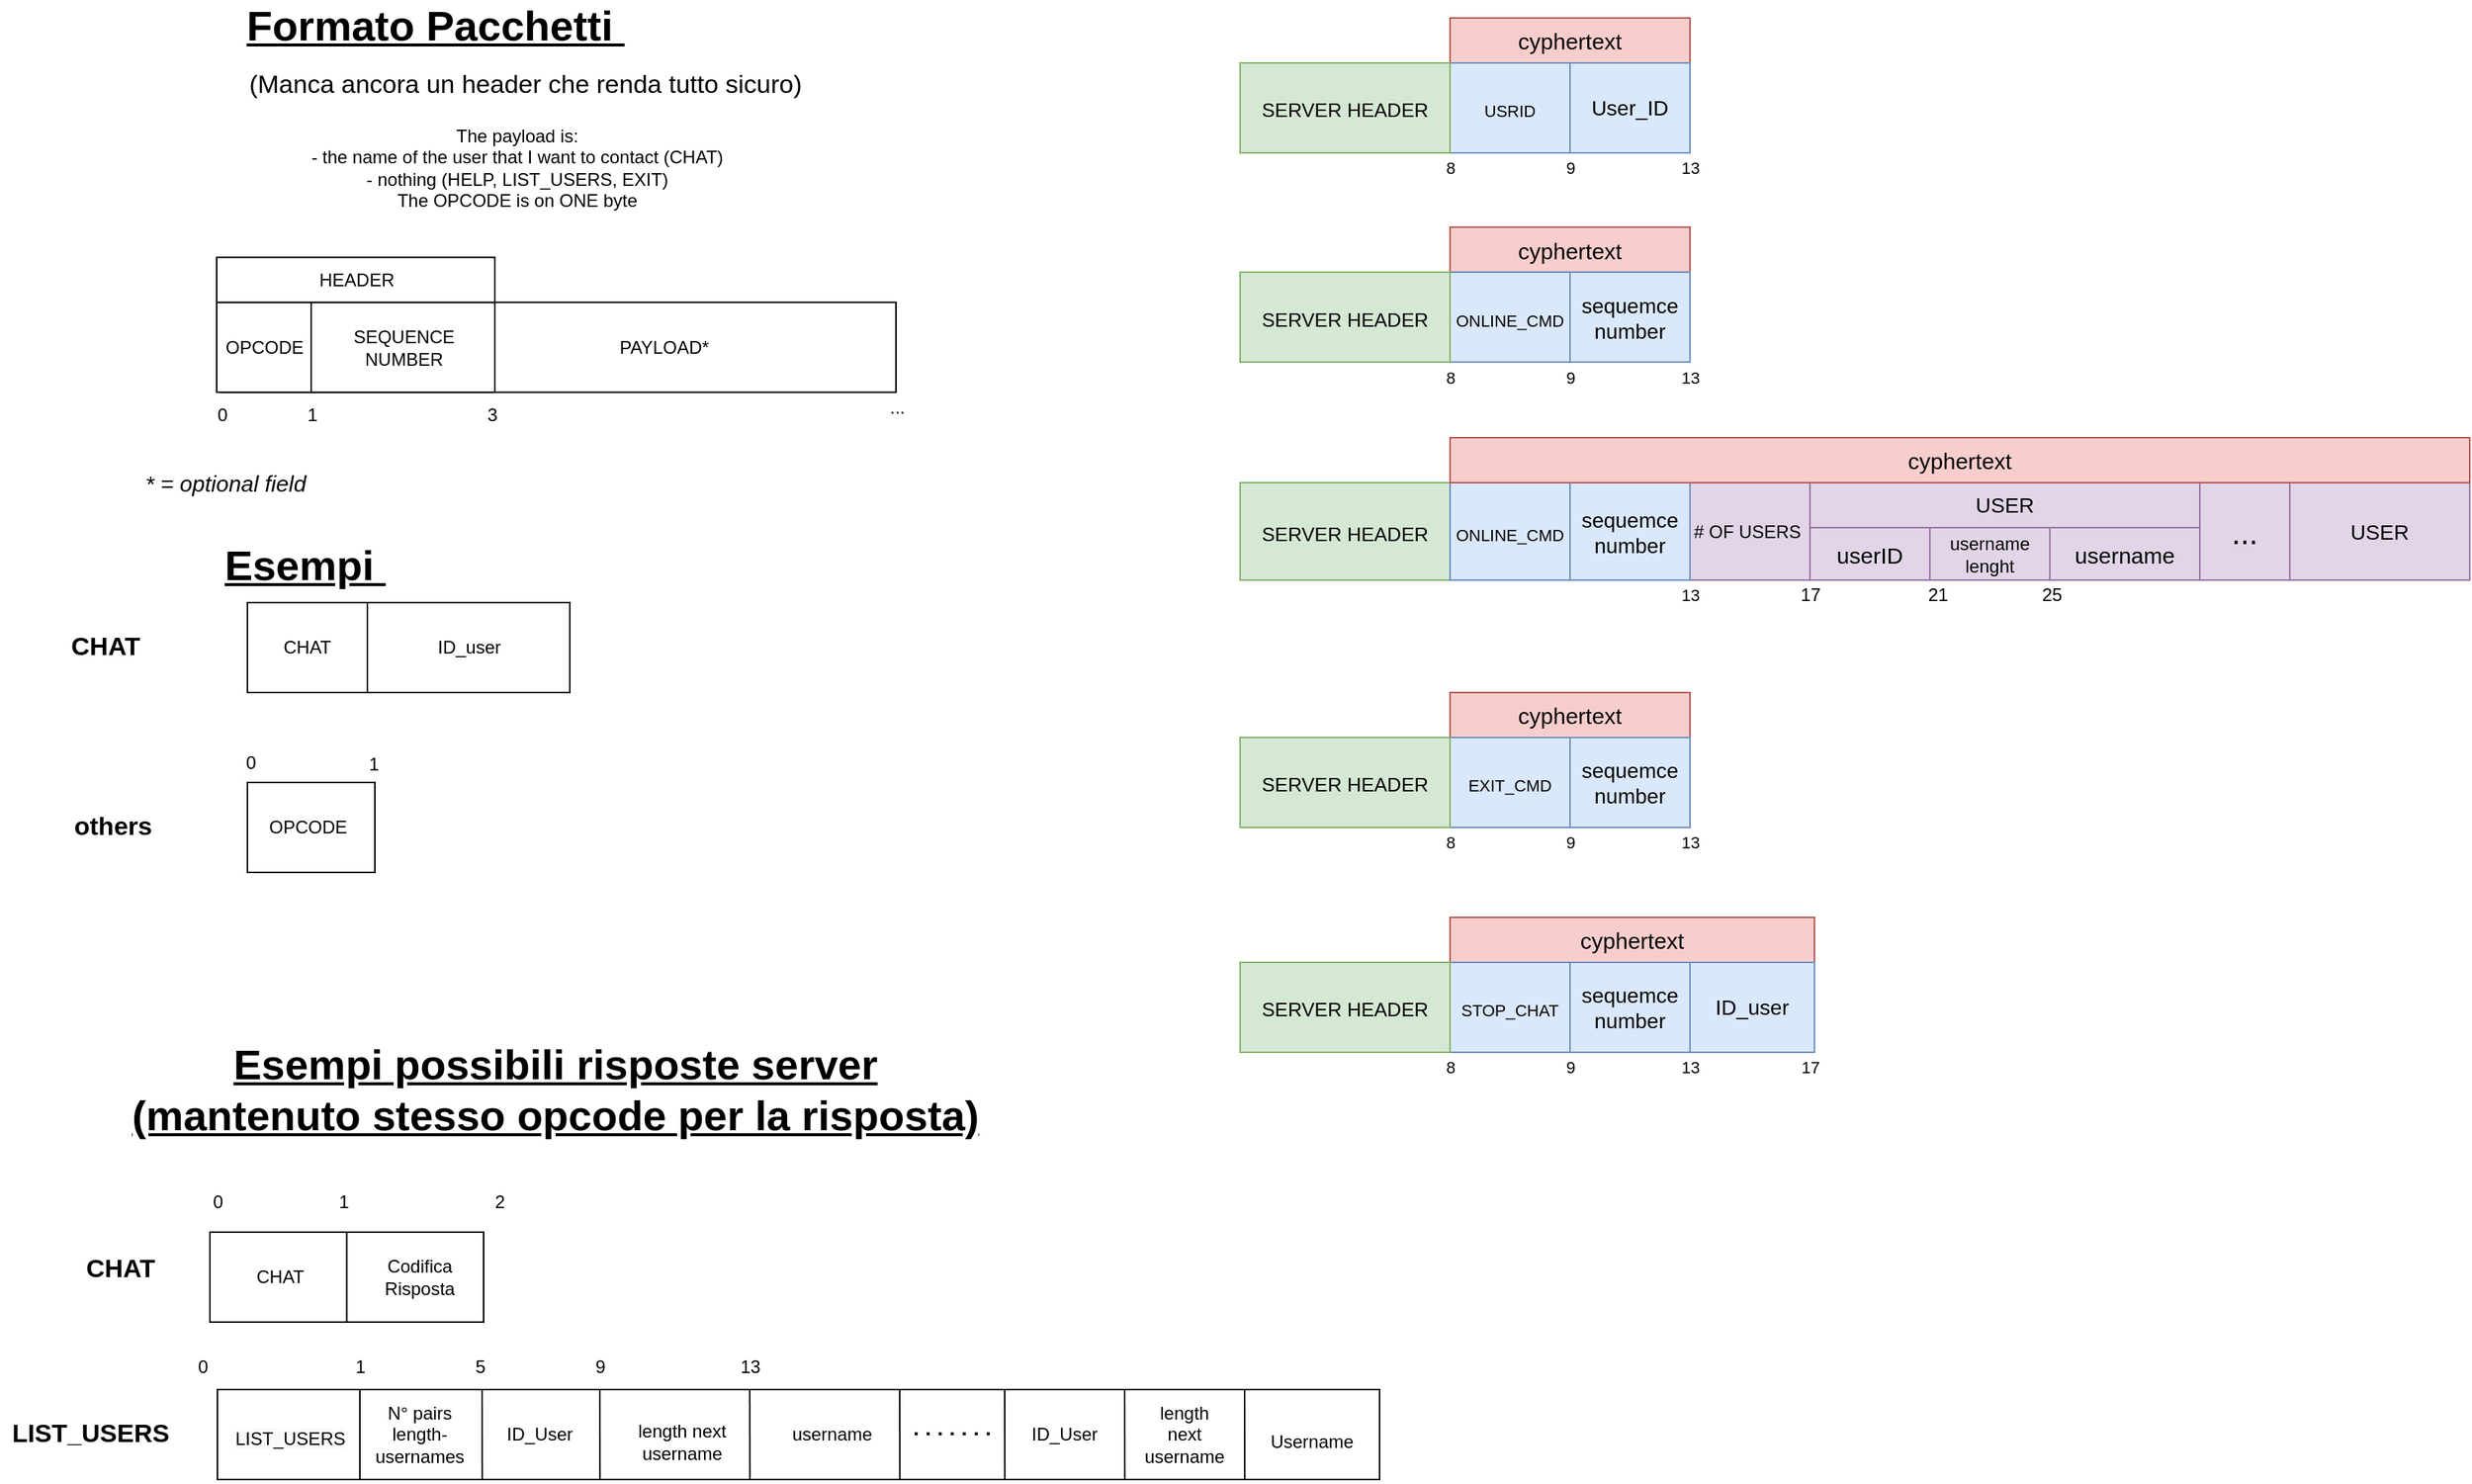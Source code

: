 <mxfile version="14.6.13" type="device" pages="4"><diagram id="f6FJcCXlCD2yE7Di_Kjs" name="Pagina-1"><mxGraphModel dx="1086" dy="806" grid="1" gridSize="10" guides="1" tooltips="1" connect="1" arrows="1" fold="1" page="1" pageScale="1" pageWidth="827" pageHeight="1169" math="0" shadow="0"><root><mxCell id="0"/><mxCell id="1" parent="0"/><mxCell id="I23hPM4tA2MWg2kLpDlk-52" value="" style="rounded=0;whiteSpace=wrap;html=1;fontSize=17;verticalAlign=middle;" parent="1" vertex="1"><mxGeometry x="145" y="1085" width="775" height="60" as="geometry"/></mxCell><mxCell id="BgSKP3Ze3FSafD4nr44W-1" value="" style="rounded=0;whiteSpace=wrap;html=1;" parent="1" vertex="1"><mxGeometry x="147.5" y="359.7" width="450" height="60" as="geometry"/></mxCell><mxCell id="BgSKP3Ze3FSafD4nr44W-5" value="PAYLOAD*" style="text;html=1;strokeColor=none;fillColor=none;align=center;verticalAlign=middle;whiteSpace=wrap;rounded=0;" parent="1" vertex="1"><mxGeometry x="327.5" y="379.7" width="230" height="20" as="geometry"/></mxCell><mxCell id="BgSKP3Ze3FSafD4nr44W-6" value="The payload is:&lt;br&gt;- the name of the user that I want to contact (CHAT)&lt;br&gt;- nothing (HELP, LIST_USERS, EXIT)&lt;br&gt;The OPCODE is on ONE byte" style="text;html=1;strokeColor=none;fillColor=none;align=center;verticalAlign=middle;whiteSpace=wrap;rounded=0;" parent="1" vertex="1"><mxGeometry x="160" y="250" width="370" height="40" as="geometry"/></mxCell><mxCell id="I23hPM4tA2MWg2kLpDlk-4" value="" style="rounded=0;whiteSpace=wrap;html=1;" parent="1" vertex="1"><mxGeometry x="165" y="560" width="215" height="60" as="geometry"/></mxCell><mxCell id="I23hPM4tA2MWg2kLpDlk-5" value="" style="endArrow=none;html=1;" parent="1" edge="1"><mxGeometry width="50" height="50" relative="1" as="geometry"><mxPoint x="245" y="620" as="sourcePoint"/><mxPoint x="245" y="560" as="targetPoint"/></mxGeometry></mxCell><mxCell id="I23hPM4tA2MWg2kLpDlk-6" value="CHAT" style="text;html=1;strokeColor=none;fillColor=none;align=center;verticalAlign=middle;whiteSpace=wrap;rounded=0;" parent="1" vertex="1"><mxGeometry x="175" y="580" width="60" height="20" as="geometry"/></mxCell><mxCell id="I23hPM4tA2MWg2kLpDlk-10" value="ID_user" style="text;html=1;strokeColor=none;fillColor=none;align=center;verticalAlign=middle;whiteSpace=wrap;rounded=0;" parent="1" vertex="1"><mxGeometry x="282.5" y="580" width="60" height="20" as="geometry"/></mxCell><mxCell id="I23hPM4tA2MWg2kLpDlk-11" value="0" style="text;html=1;align=center;verticalAlign=middle;resizable=0;points=[];autosize=1;" parent="1" vertex="1"><mxGeometry x="137.5" y="424.7" width="20" height="20" as="geometry"/></mxCell><mxCell id="I23hPM4tA2MWg2kLpDlk-12" value="1" style="text;html=1;align=center;verticalAlign=middle;resizable=0;points=[];autosize=1;" parent="1" vertex="1"><mxGeometry x="197.5" y="424.7" width="20" height="20" as="geometry"/></mxCell><mxCell id="I23hPM4tA2MWg2kLpDlk-13" value="..." style="text;html=1;align=center;verticalAlign=middle;resizable=0;points=[];autosize=1;" parent="1" vertex="1"><mxGeometry x="582.5" y="419.7" width="30" height="20" as="geometry"/></mxCell><mxCell id="I23hPM4tA2MWg2kLpDlk-16" value="&lt;font size=&quot;1&quot;&gt;&lt;b style=&quot;font-size: 28px&quot;&gt;&lt;u&gt;Formato Pacchetti&amp;nbsp;&lt;/u&gt;&lt;/b&gt;&lt;/font&gt;" style="text;html=1;align=center;verticalAlign=middle;resizable=0;points=[];autosize=1;" parent="1" vertex="1"><mxGeometry x="155" y="160" width="270" height="30" as="geometry"/></mxCell><mxCell id="I23hPM4tA2MWg2kLpDlk-18" value="&lt;font size=&quot;1&quot;&gt;&lt;b style=&quot;font-size: 28px&quot;&gt;&lt;u&gt;Esempi&amp;nbsp;&lt;/u&gt;&lt;/b&gt;&lt;/font&gt;" style="text;html=1;align=center;verticalAlign=middle;resizable=0;points=[];autosize=1;" parent="1" vertex="1"><mxGeometry x="142.5" y="519.7" width="120" height="30" as="geometry"/></mxCell><mxCell id="I23hPM4tA2MWg2kLpDlk-19" value="CHAT" style="text;html=1;align=center;verticalAlign=middle;resizable=0;points=[];autosize=1;fontStyle=1;fontSize=17;" parent="1" vertex="1"><mxGeometry x="40" y="575" width="60" height="30" as="geometry"/></mxCell><mxCell id="I23hPM4tA2MWg2kLpDlk-20" value="others" style="text;html=1;align=center;verticalAlign=middle;resizable=0;points=[];autosize=1;fontStyle=1;fontSize=17;" parent="1" vertex="1"><mxGeometry x="40" y="695" width="70" height="30" as="geometry"/></mxCell><mxCell id="I23hPM4tA2MWg2kLpDlk-21" value="" style="rounded=0;whiteSpace=wrap;html=1;" parent="1" vertex="1"><mxGeometry x="165" y="680" width="85" height="60" as="geometry"/></mxCell><mxCell id="I23hPM4tA2MWg2kLpDlk-24" value="OPCODE" style="text;html=1;strokeColor=none;fillColor=none;align=center;verticalAlign=middle;whiteSpace=wrap;rounded=0;" parent="1" vertex="1"><mxGeometry x="138.75" y="700" width="132.5" height="20" as="geometry"/></mxCell><mxCell id="I23hPM4tA2MWg2kLpDlk-27" value="0" style="text;html=1;align=center;verticalAlign=middle;resizable=0;points=[];autosize=1;" parent="1" vertex="1"><mxGeometry x="157" y="657" width="20" height="20" as="geometry"/></mxCell><mxCell id="I23hPM4tA2MWg2kLpDlk-28" value="1" style="text;html=1;align=center;verticalAlign=middle;resizable=0;points=[];autosize=1;" parent="1" vertex="1"><mxGeometry x="239" y="658" width="20" height="20" as="geometry"/></mxCell><mxCell id="I23hPM4tA2MWg2kLpDlk-32" value="(Manca ancora un header che renda tutto sicuro)" style="text;html=1;align=center;verticalAlign=middle;resizable=0;points=[];autosize=1;fontSize=17;" parent="1" vertex="1"><mxGeometry x="160" y="200" width="380" height="30" as="geometry"/></mxCell><mxCell id="I23hPM4tA2MWg2kLpDlk-34" value="&lt;font size=&quot;1&quot;&gt;&lt;b style=&quot;font-size: 28px&quot;&gt;&lt;u&gt;Esempi possibili risposte server&lt;br&gt;(mantenuto stesso opcode per la risposta)&lt;/u&gt;&lt;/b&gt;&lt;/font&gt;" style="text;html=1;align=center;verticalAlign=middle;resizable=0;points=[];autosize=1;" parent="1" vertex="1"><mxGeometry x="80" y="860" width="580" height="50" as="geometry"/></mxCell><mxCell id="I23hPM4tA2MWg2kLpDlk-35" value="CHAT" style="text;html=1;align=center;verticalAlign=middle;resizable=0;points=[];autosize=1;fontStyle=1;fontSize=17;" parent="1" vertex="1"><mxGeometry x="50" y="990" width="60" height="30" as="geometry"/></mxCell><mxCell id="I23hPM4tA2MWg2kLpDlk-36" value="" style="rounded=0;whiteSpace=wrap;html=1;" parent="1" vertex="1"><mxGeometry x="140" y="980" width="182.5" height="60" as="geometry"/></mxCell><mxCell id="I23hPM4tA2MWg2kLpDlk-38" value="CHAT" style="text;html=1;strokeColor=none;fillColor=none;align=center;verticalAlign=middle;whiteSpace=wrap;rounded=0;" parent="1" vertex="1"><mxGeometry x="157" y="1000" width="60" height="20" as="geometry"/></mxCell><mxCell id="I23hPM4tA2MWg2kLpDlk-42" value="0" style="text;html=1;align=center;verticalAlign=middle;resizable=0;points=[];autosize=1;" parent="1" vertex="1"><mxGeometry x="135" y="950" width="20" height="20" as="geometry"/></mxCell><mxCell id="I23hPM4tA2MWg2kLpDlk-43" value="1" style="text;html=1;align=center;verticalAlign=middle;resizable=0;points=[];autosize=1;" parent="1" vertex="1"><mxGeometry x="218.75" y="950" width="20" height="20" as="geometry"/></mxCell><mxCell id="I23hPM4tA2MWg2kLpDlk-44" value="2" style="text;html=1;align=center;verticalAlign=middle;resizable=0;points=[];autosize=1;" parent="1" vertex="1"><mxGeometry x="322.5" y="950" width="20" height="20" as="geometry"/></mxCell><mxCell id="I23hPM4tA2MWg2kLpDlk-47" value="" style="endArrow=none;html=1;fontSize=17;entryX=0.5;entryY=0;entryDx=0;entryDy=0;exitX=0.5;exitY=1;exitDx=0;exitDy=0;" parent="1" source="I23hPM4tA2MWg2kLpDlk-36" target="I23hPM4tA2MWg2kLpDlk-36" edge="1"><mxGeometry width="50" height="50" relative="1" as="geometry"><mxPoint x="205" y="1040" as="sourcePoint"/><mxPoint x="255" y="990" as="targetPoint"/></mxGeometry></mxCell><mxCell id="I23hPM4tA2MWg2kLpDlk-48" value="Codifica Risposta" style="text;html=1;strokeColor=none;fillColor=none;align=center;verticalAlign=middle;whiteSpace=wrap;rounded=0;" parent="1" vertex="1"><mxGeometry x="250" y="1000" width="60" height="20" as="geometry"/></mxCell><mxCell id="I23hPM4tA2MWg2kLpDlk-49" value="LIST_USERS" style="text;html=1;align=center;verticalAlign=middle;resizable=0;points=[];autosize=1;fontStyle=1;fontSize=17;" parent="1" vertex="1"><mxGeometry y="1100" width="120" height="30" as="geometry"/></mxCell><mxCell id="I23hPM4tA2MWg2kLpDlk-50" value="&lt;span style=&quot;color: rgb(0, 0, 0); font-family: helvetica; font-size: 12px; font-style: normal; font-weight: 400; letter-spacing: normal; text-align: center; text-indent: 0px; text-transform: none; word-spacing: 0px; background-color: rgb(248, 249, 250); display: inline; float: none;&quot;&gt;LIST_USERS&lt;/span&gt;" style="text;whiteSpace=wrap;html=1;fontSize=17;" parent="1" vertex="1"><mxGeometry x="155" y="1100" width="85" height="40" as="geometry"/></mxCell><mxCell id="I23hPM4tA2MWg2kLpDlk-53" value="0" style="text;html=1;align=center;verticalAlign=middle;resizable=0;points=[];autosize=1;" parent="1" vertex="1"><mxGeometry x="125" y="1060" width="20" height="20" as="geometry"/></mxCell><mxCell id="I23hPM4tA2MWg2kLpDlk-54" value="1" style="text;html=1;align=center;verticalAlign=middle;resizable=0;points=[];autosize=1;" parent="1" vertex="1"><mxGeometry x="230" y="1060" width="20" height="20" as="geometry"/></mxCell><mxCell id="I23hPM4tA2MWg2kLpDlk-55" value="" style="endArrow=none;html=1;fontSize=17;entryX=0.5;entryY=0;entryDx=0;entryDy=0;exitX=0.5;exitY=1;exitDx=0;exitDy=0;" parent="1" edge="1"><mxGeometry width="50" height="50" relative="1" as="geometry"><mxPoint x="240" y="1145" as="sourcePoint"/><mxPoint x="240" y="1085" as="targetPoint"/></mxGeometry></mxCell><mxCell id="I23hPM4tA2MWg2kLpDlk-56" value="N° pairs length-usernames" style="text;html=1;strokeColor=none;fillColor=none;align=center;verticalAlign=middle;whiteSpace=wrap;rounded=0;" parent="1" vertex="1"><mxGeometry x="250" y="1105" width="60" height="20" as="geometry"/></mxCell><mxCell id="I23hPM4tA2MWg2kLpDlk-57" value="" style="endArrow=none;html=1;exitX=0.178;exitY=1.005;exitDx=0;exitDy=0;exitPerimeter=0;" parent="1" edge="1"><mxGeometry width="50" height="50" relative="1" as="geometry"><mxPoint x="321.6" y="1145.3" as="sourcePoint"/><mxPoint x="321.5" y="1085" as="targetPoint"/></mxGeometry></mxCell><mxCell id="I23hPM4tA2MWg2kLpDlk-58" value="5" style="text;html=1;align=center;verticalAlign=middle;resizable=0;points=[];autosize=1;" parent="1" vertex="1"><mxGeometry x="310" y="1060" width="20" height="20" as="geometry"/></mxCell><mxCell id="I23hPM4tA2MWg2kLpDlk-59" value="ID_User" style="text;html=1;strokeColor=none;fillColor=none;align=center;verticalAlign=middle;whiteSpace=wrap;rounded=0;" parent="1" vertex="1"><mxGeometry x="330" y="1105" width="60" height="20" as="geometry"/></mxCell><mxCell id="I23hPM4tA2MWg2kLpDlk-60" value="" style="endArrow=none;html=1;exitX=0.178;exitY=1.005;exitDx=0;exitDy=0;exitPerimeter=0;" parent="1" edge="1"><mxGeometry width="50" height="50" relative="1" as="geometry"><mxPoint x="400.1" y="1145.3" as="sourcePoint"/><mxPoint x="400" y="1085" as="targetPoint"/></mxGeometry></mxCell><mxCell id="I23hPM4tA2MWg2kLpDlk-63" value="9" style="text;html=1;align=center;verticalAlign=middle;resizable=0;points=[];autosize=1;" parent="1" vertex="1"><mxGeometry x="390" y="1060" width="20" height="20" as="geometry"/></mxCell><mxCell id="I23hPM4tA2MWg2kLpDlk-64" value="length next username" style="text;html=1;strokeColor=none;fillColor=none;align=center;verticalAlign=middle;whiteSpace=wrap;rounded=0;" parent="1" vertex="1"><mxGeometry x="410" y="1110" width="90" height="20" as="geometry"/></mxCell><mxCell id="I23hPM4tA2MWg2kLpDlk-67" value="" style="endArrow=none;html=1;exitX=0.178;exitY=1.005;exitDx=0;exitDy=0;exitPerimeter=0;" parent="1" edge="1"><mxGeometry width="50" height="50" relative="1" as="geometry"><mxPoint x="500.1" y="1145" as="sourcePoint"/><mxPoint x="500" y="1084.7" as="targetPoint"/></mxGeometry></mxCell><mxCell id="I23hPM4tA2MWg2kLpDlk-70" value="" style="endArrow=none;dashed=1;html=1;dashPattern=1 3;strokeWidth=2;fontSize=17;" parent="1" edge="1"><mxGeometry width="50" height="50" relative="1" as="geometry"><mxPoint x="610" y="1114.5" as="sourcePoint"/><mxPoint x="660" y="1114.5" as="targetPoint"/></mxGeometry></mxCell><mxCell id="I23hPM4tA2MWg2kLpDlk-73" value="length next username" style="text;html=1;strokeColor=none;fillColor=none;align=center;verticalAlign=middle;whiteSpace=wrap;rounded=0;" parent="1" vertex="1"><mxGeometry x="760" y="1105" width="60" height="20" as="geometry"/></mxCell><mxCell id="I23hPM4tA2MWg2kLpDlk-74" value="Username" style="text;html=1;strokeColor=none;fillColor=none;align=center;verticalAlign=middle;whiteSpace=wrap;rounded=0;" parent="1" vertex="1"><mxGeometry x="830" y="1110" width="90" height="20" as="geometry"/></mxCell><mxCell id="I23hPM4tA2MWg2kLpDlk-75" value="" style="endArrow=none;html=1;exitX=0.178;exitY=1.005;exitDx=0;exitDy=0;exitPerimeter=0;" parent="1" edge="1"><mxGeometry width="50" height="50" relative="1" as="geometry"><mxPoint x="830.1" y="1145.3" as="sourcePoint"/><mxPoint x="830" y="1085" as="targetPoint"/></mxGeometry></mxCell><mxCell id="I23hPM4tA2MWg2kLpDlk-76" value="" style="endArrow=none;html=1;exitX=0.178;exitY=1.005;exitDx=0;exitDy=0;exitPerimeter=0;" parent="1" edge="1"><mxGeometry width="50" height="50" relative="1" as="geometry"><mxPoint x="750.1" y="1145.3" as="sourcePoint"/><mxPoint x="750" y="1085" as="targetPoint"/></mxGeometry></mxCell><mxCell id="4_BvStRh4lKWyfuBoCJe-1" style="edgeStyle=orthogonalEdgeStyle;rounded=0;orthogonalLoop=1;jettySize=auto;html=1;exitX=0.5;exitY=1;exitDx=0;exitDy=0;" parent="1" source="I23hPM4tA2MWg2kLpDlk-10" target="I23hPM4tA2MWg2kLpDlk-10" edge="1"><mxGeometry relative="1" as="geometry"/></mxCell><mxCell id="4_BvStRh4lKWyfuBoCJe-3" value="13" style="text;html=1;align=center;verticalAlign=middle;resizable=0;points=[];autosize=1;" parent="1" vertex="1"><mxGeometry x="485" y="1060" width="30" height="20" as="geometry"/></mxCell><mxCell id="4_BvStRh4lKWyfuBoCJe-4" value="" style="endArrow=none;html=1;exitX=0.178;exitY=1.005;exitDx=0;exitDy=0;exitPerimeter=0;" parent="1" edge="1"><mxGeometry width="50" height="50" relative="1" as="geometry"><mxPoint x="600.1" y="1145.3" as="sourcePoint"/><mxPoint x="600" y="1085" as="targetPoint"/></mxGeometry></mxCell><mxCell id="4_BvStRh4lKWyfuBoCJe-5" value="username" style="text;html=1;strokeColor=none;fillColor=none;align=center;verticalAlign=middle;whiteSpace=wrap;rounded=0;" parent="1" vertex="1"><mxGeometry x="510" y="1105" width="90" height="20" as="geometry"/></mxCell><mxCell id="4_BvStRh4lKWyfuBoCJe-6" value="ID_User" style="text;html=1;strokeColor=none;fillColor=none;align=center;verticalAlign=middle;whiteSpace=wrap;rounded=0;" parent="1" vertex="1"><mxGeometry x="680" y="1105" width="60" height="20" as="geometry"/></mxCell><mxCell id="4_BvStRh4lKWyfuBoCJe-7" value="" style="endArrow=none;html=1;exitX=0.178;exitY=1.005;exitDx=0;exitDy=0;exitPerimeter=0;" parent="1" edge="1"><mxGeometry width="50" height="50" relative="1" as="geometry"><mxPoint x="670.1" y="1145.3" as="sourcePoint"/><mxPoint x="670" y="1085" as="targetPoint"/></mxGeometry></mxCell><mxCell id="MWikqRkFXH-MM-Y2pI_j-3" value="3" style="text;html=1;align=center;verticalAlign=middle;resizable=0;points=[];autosize=1;" parent="1" vertex="1"><mxGeometry x="317.5" y="424.7" width="20" height="20" as="geometry"/></mxCell><mxCell id="MWikqRkFXH-MM-Y2pI_j-4" value="&lt;i&gt;&lt;font style=&quot;font-size: 15px&quot;&gt;* = optional field&lt;/font&gt;&lt;/i&gt;" style="text;html=1;align=left;verticalAlign=middle;resizable=0;points=[];autosize=1;" parent="1" vertex="1"><mxGeometry x="94.5" y="469.7" width="120" height="20" as="geometry"/></mxCell><mxCell id="MWikqRkFXH-MM-Y2pI_j-5" value="OPCODE" style="rounded=0;whiteSpace=wrap;html=1;align=center;imageHeight=24;imageWidth=24;" parent="1" vertex="1"><mxGeometry x="144.5" y="359.7" width="63" height="60" as="geometry"/></mxCell><mxCell id="MWikqRkFXH-MM-Y2pI_j-6" value="SEQUENCE NUMBER" style="rounded=0;whiteSpace=wrap;html=1;align=center;" parent="1" vertex="1"><mxGeometry x="207.5" y="359.7" width="122.5" height="60" as="geometry"/></mxCell><mxCell id="MWikqRkFXH-MM-Y2pI_j-26" value="HEADER" style="rounded=0;whiteSpace=wrap;html=1;align=center;" parent="1" vertex="1"><mxGeometry x="144.5" y="329.7" width="185.5" height="30" as="geometry"/></mxCell><mxCell id="MWikqRkFXH-MM-Y2pI_j-28" value="&lt;span style=&quot;color: rgb(0 , 0 , 0) ; font-family: &amp;quot;helvetica&amp;quot; ; font-size: 12px ; font-style: normal ; font-weight: 400 ; letter-spacing: normal ; text-indent: 0px ; text-transform: none ; word-spacing: 0px ; display: inline ; float: none&quot;&gt;# OF USERS&amp;nbsp;&lt;/span&gt;" style="rounded=0;whiteSpace=wrap;html=1;align=center;fillColor=#e1d5e7;strokeColor=#9673a6;labelBackgroundColor=none;" parent="1" vertex="1"><mxGeometry x="1127" y="480" width="80" height="65" as="geometry"/></mxCell><mxCell id="MWikqRkFXH-MM-Y2pI_j-30" value="17" style="text;html=1;align=center;verticalAlign=middle;resizable=0;points=[];autosize=1;" parent="1" vertex="1"><mxGeometry x="1192" y="545" width="30" height="20" as="geometry"/></mxCell><mxCell id="MWikqRkFXH-MM-Y2pI_j-31" value="userID" style="rounded=0;whiteSpace=wrap;html=1;align=center;fontSize=15;labelBackgroundColor=none;fillColor=#e1d5e7;strokeColor=#9673a6;" parent="1" vertex="1"><mxGeometry x="1207" y="510" width="80" height="35" as="geometry"/></mxCell><mxCell id="MWikqRkFXH-MM-Y2pI_j-32" value="username&lt;br&gt;lenght" style="rounded=0;whiteSpace=wrap;html=1;align=center;labelBackgroundColor=none;fillColor=#e1d5e7;strokeColor=#9673a6;" parent="1" vertex="1"><mxGeometry x="1287" y="510" width="80" height="35" as="geometry"/></mxCell><mxCell id="MWikqRkFXH-MM-Y2pI_j-33" value="username" style="rounded=0;whiteSpace=wrap;html=1;align=center;fontSize=15;labelBackgroundColor=none;fillColor=#e1d5e7;strokeColor=#9673a6;" parent="1" vertex="1"><mxGeometry x="1367" y="510" width="100" height="35" as="geometry"/></mxCell><mxCell id="MWikqRkFXH-MM-Y2pI_j-34" value="21" style="text;html=1;align=center;verticalAlign=middle;resizable=0;points=[];autosize=1;" parent="1" vertex="1"><mxGeometry x="1277" y="545" width="30" height="20" as="geometry"/></mxCell><mxCell id="MWikqRkFXH-MM-Y2pI_j-35" value="25" style="text;html=1;align=center;verticalAlign=middle;resizable=0;points=[];autosize=1;" parent="1" vertex="1"><mxGeometry x="1353" y="545" width="30" height="20" as="geometry"/></mxCell><mxCell id="MWikqRkFXH-MM-Y2pI_j-36" value="&lt;font style=&quot;font-size: 14px&quot;&gt;USER&lt;/font&gt;" style="rounded=0;whiteSpace=wrap;html=1;align=center;labelBackgroundColor=none;fillColor=#e1d5e7;strokeColor=#9673a6;" parent="1" vertex="1"><mxGeometry x="1207" y="480" width="260" height="30" as="geometry"/></mxCell><mxCell id="MWikqRkFXH-MM-Y2pI_j-37" value="&lt;font style=&quot;font-size: 14px&quot;&gt;USER&lt;/font&gt;" style="rounded=0;whiteSpace=wrap;html=1;align=center;labelBackgroundColor=none;fillColor=#e1d5e7;strokeColor=#9673a6;" parent="1" vertex="1"><mxGeometry x="1527" y="480" width="120" height="65" as="geometry"/></mxCell><mxCell id="MWikqRkFXH-MM-Y2pI_j-38" value="&lt;font style=&quot;font-size: 21px&quot;&gt;...&lt;/font&gt;" style="rounded=0;whiteSpace=wrap;html=1;align=center;labelBackgroundColor=none;fillColor=#e1d5e7;strokeColor=#9673a6;" parent="1" vertex="1"><mxGeometry x="1467" y="480" width="60" height="65" as="geometry"/></mxCell><mxCell id="vHgYar_MSq8Tjry9qNkg-1" value="cyphertext" style="rounded=0;whiteSpace=wrap;html=1;fillColor=#f8cecc;strokeColor=#b85450;fontSize=15;" parent="1" vertex="1"><mxGeometry x="967" y="309.55" width="160" height="30" as="geometry"/></mxCell><mxCell id="vHgYar_MSq8Tjry9qNkg-3" value="&lt;font style=&quot;font-size: 11px&quot;&gt;ONLINE_CMD&lt;/font&gt;" style="rounded=0;whiteSpace=wrap;html=1;fillColor=#dae8fc;strokeColor=#6c8ebf;fontSize=15;" parent="1" vertex="1"><mxGeometry x="967" y="339.55" width="80" height="60" as="geometry"/></mxCell><mxCell id="vHgYar_MSq8Tjry9qNkg-4" value="sequemce number" style="rounded=0;whiteSpace=wrap;html=1;fillColor=#dae8fc;strokeColor=#6c8ebf;fontSize=14;" parent="1" vertex="1"><mxGeometry x="1047" y="339.55" width="80" height="60" as="geometry"/></mxCell><mxCell id="vHgYar_MSq8Tjry9qNkg-5" value="&lt;span style=&quot;font-size: 13px&quot;&gt;SERVER HEADER&lt;/span&gt;" style="rounded=0;whiteSpace=wrap;html=1;fillColor=#d5e8d4;strokeColor=#82b366;fontSize=15;" parent="1" vertex="1"><mxGeometry x="827" y="339.55" width="140" height="60" as="geometry"/></mxCell><mxCell id="vHgYar_MSq8Tjry9qNkg-6" value="8" style="text;html=1;align=center;verticalAlign=middle;resizable=0;points=[];autosize=1;fontSize=11;" parent="1" vertex="1"><mxGeometry x="957" y="399.55" width="20" height="20" as="geometry"/></mxCell><mxCell id="vHgYar_MSq8Tjry9qNkg-7" value="9" style="text;html=1;align=center;verticalAlign=middle;resizable=0;points=[];autosize=1;fontSize=11;" parent="1" vertex="1"><mxGeometry x="1037" y="399.55" width="20" height="20" as="geometry"/></mxCell><mxCell id="vHgYar_MSq8Tjry9qNkg-8" value="13" style="text;html=1;align=center;verticalAlign=middle;resizable=0;points=[];autosize=1;fontSize=11;" parent="1" vertex="1"><mxGeometry x="1112" y="545" width="30" height="20" as="geometry"/></mxCell><mxCell id="vHgYar_MSq8Tjry9qNkg-9" value="&lt;span style=&quot;font-size: 13px&quot;&gt;SERVER HEADER&lt;/span&gt;" style="rounded=0;whiteSpace=wrap;html=1;fillColor=#d5e8d4;strokeColor=#82b366;fontSize=15;" parent="1" vertex="1"><mxGeometry x="827" y="480" width="140" height="65" as="geometry"/></mxCell><mxCell id="vHgYar_MSq8Tjry9qNkg-10" value="&lt;font style=&quot;font-size: 11px&quot;&gt;ONLINE_CMD&lt;/font&gt;" style="rounded=0;whiteSpace=wrap;html=1;fillColor=#dae8fc;strokeColor=#6c8ebf;fontSize=15;" parent="1" vertex="1"><mxGeometry x="967" y="480" width="80" height="65" as="geometry"/></mxCell><mxCell id="vHgYar_MSq8Tjry9qNkg-11" value="sequemce number" style="rounded=0;whiteSpace=wrap;html=1;fillColor=#dae8fc;strokeColor=#6c8ebf;fontSize=14;" parent="1" vertex="1"><mxGeometry x="1047" y="480" width="80" height="65" as="geometry"/></mxCell><mxCell id="vHgYar_MSq8Tjry9qNkg-14" value="13" style="text;html=1;align=center;verticalAlign=middle;resizable=0;points=[];autosize=1;fontSize=11;" parent="1" vertex="1"><mxGeometry x="1112" y="399.55" width="30" height="20" as="geometry"/></mxCell><mxCell id="vHgYar_MSq8Tjry9qNkg-15" value="cyphertext" style="rounded=0;whiteSpace=wrap;html=1;fillColor=#f8cecc;strokeColor=#b85450;fontSize=15;" parent="1" vertex="1"><mxGeometry x="967" y="450" width="680" height="30" as="geometry"/></mxCell><mxCell id="vHgYar_MSq8Tjry9qNkg-16" value="cyphertext" style="rounded=0;whiteSpace=wrap;html=1;fillColor=#f8cecc;strokeColor=#b85450;fontSize=15;" parent="1" vertex="1"><mxGeometry x="967" y="620" width="160" height="30" as="geometry"/></mxCell><mxCell id="vHgYar_MSq8Tjry9qNkg-17" value="&lt;font style=&quot;font-size: 11px&quot;&gt;EXIT_CMD&lt;/font&gt;" style="rounded=0;whiteSpace=wrap;html=1;fillColor=#dae8fc;strokeColor=#6c8ebf;fontSize=15;" parent="1" vertex="1"><mxGeometry x="967" y="650" width="80" height="60" as="geometry"/></mxCell><mxCell id="vHgYar_MSq8Tjry9qNkg-18" value="sequemce number" style="rounded=0;whiteSpace=wrap;html=1;fillColor=#dae8fc;strokeColor=#6c8ebf;fontSize=14;" parent="1" vertex="1"><mxGeometry x="1047" y="650" width="80" height="60" as="geometry"/></mxCell><mxCell id="vHgYar_MSq8Tjry9qNkg-19" value="&lt;span style=&quot;font-size: 13px&quot;&gt;SERVER HEADER&lt;/span&gt;" style="rounded=0;whiteSpace=wrap;html=1;fillColor=#d5e8d4;strokeColor=#82b366;fontSize=15;" parent="1" vertex="1"><mxGeometry x="827" y="650" width="140" height="60" as="geometry"/></mxCell><mxCell id="vHgYar_MSq8Tjry9qNkg-20" value="8" style="text;html=1;align=center;verticalAlign=middle;resizable=0;points=[];autosize=1;fontSize=11;" parent="1" vertex="1"><mxGeometry x="957" y="710" width="20" height="20" as="geometry"/></mxCell><mxCell id="vHgYar_MSq8Tjry9qNkg-21" value="9" style="text;html=1;align=center;verticalAlign=middle;resizable=0;points=[];autosize=1;fontSize=11;" parent="1" vertex="1"><mxGeometry x="1037" y="710" width="20" height="20" as="geometry"/></mxCell><mxCell id="vHgYar_MSq8Tjry9qNkg-22" value="13" style="text;html=1;align=center;verticalAlign=middle;resizable=0;points=[];autosize=1;fontSize=11;" parent="1" vertex="1"><mxGeometry x="1112" y="710" width="30" height="20" as="geometry"/></mxCell><mxCell id="hldYPHC1yEZ6QTXkEsb4-1" value="cyphertext" style="rounded=0;whiteSpace=wrap;html=1;fillColor=#f8cecc;strokeColor=#b85450;fontSize=15;" parent="1" vertex="1"><mxGeometry x="967" y="770" width="243" height="30" as="geometry"/></mxCell><mxCell id="hldYPHC1yEZ6QTXkEsb4-2" value="&lt;span style=&quot;font-size: 11px&quot;&gt;STOP_CHAT&lt;/span&gt;" style="rounded=0;whiteSpace=wrap;html=1;fillColor=#dae8fc;strokeColor=#6c8ebf;fontSize=15;" parent="1" vertex="1"><mxGeometry x="967" y="800" width="80" height="60" as="geometry"/></mxCell><mxCell id="hldYPHC1yEZ6QTXkEsb4-3" value="sequemce number" style="rounded=0;whiteSpace=wrap;html=1;fillColor=#dae8fc;strokeColor=#6c8ebf;fontSize=14;" parent="1" vertex="1"><mxGeometry x="1047" y="800" width="80" height="60" as="geometry"/></mxCell><mxCell id="hldYPHC1yEZ6QTXkEsb4-4" value="&lt;span style=&quot;font-size: 13px&quot;&gt;SERVER HEADER&lt;/span&gt;" style="rounded=0;whiteSpace=wrap;html=1;fillColor=#d5e8d4;strokeColor=#82b366;fontSize=15;" parent="1" vertex="1"><mxGeometry x="827" y="800" width="140" height="60" as="geometry"/></mxCell><mxCell id="hldYPHC1yEZ6QTXkEsb4-5" value="8" style="text;html=1;align=center;verticalAlign=middle;resizable=0;points=[];autosize=1;fontSize=11;" parent="1" vertex="1"><mxGeometry x="957" y="860" width="20" height="20" as="geometry"/></mxCell><mxCell id="hldYPHC1yEZ6QTXkEsb4-6" value="9" style="text;html=1;align=center;verticalAlign=middle;resizable=0;points=[];autosize=1;fontSize=11;" parent="1" vertex="1"><mxGeometry x="1037" y="860" width="20" height="20" as="geometry"/></mxCell><mxCell id="hldYPHC1yEZ6QTXkEsb4-7" value="13" style="text;html=1;align=center;verticalAlign=middle;resizable=0;points=[];autosize=1;fontSize=11;" parent="1" vertex="1"><mxGeometry x="1112" y="860" width="30" height="20" as="geometry"/></mxCell><mxCell id="hldYPHC1yEZ6QTXkEsb4-8" value="ID_user" style="rounded=0;whiteSpace=wrap;html=1;fillColor=#dae8fc;strokeColor=#6c8ebf;fontSize=14;" parent="1" vertex="1"><mxGeometry x="1127" y="800" width="83" height="60" as="geometry"/></mxCell><mxCell id="hldYPHC1yEZ6QTXkEsb4-9" value="17" style="text;html=1;align=center;verticalAlign=middle;resizable=0;points=[];autosize=1;fontSize=11;" parent="1" vertex="1"><mxGeometry x="1192" y="860" width="30" height="20" as="geometry"/></mxCell><mxCell id="256hDv78gl0MBqDanCRw-1" value="cyphertext" style="rounded=0;whiteSpace=wrap;html=1;fillColor=#f8cecc;strokeColor=#b85450;fontSize=15;" vertex="1" parent="1"><mxGeometry x="967" y="170.0" width="160" height="30" as="geometry"/></mxCell><mxCell id="256hDv78gl0MBqDanCRw-2" value="&lt;font style=&quot;font-size: 11px&quot;&gt;USRID&lt;/font&gt;" style="rounded=0;whiteSpace=wrap;html=1;fillColor=#dae8fc;strokeColor=#6c8ebf;fontSize=15;" vertex="1" parent="1"><mxGeometry x="967" y="200.0" width="80" height="60" as="geometry"/></mxCell><mxCell id="256hDv78gl0MBqDanCRw-3" value="User_ID" style="rounded=0;whiteSpace=wrap;html=1;fillColor=#dae8fc;strokeColor=#6c8ebf;fontSize=14;" vertex="1" parent="1"><mxGeometry x="1047" y="200.0" width="80" height="60" as="geometry"/></mxCell><mxCell id="256hDv78gl0MBqDanCRw-4" value="&lt;span style=&quot;font-size: 13px&quot;&gt;SERVER HEADER&lt;/span&gt;" style="rounded=0;whiteSpace=wrap;html=1;fillColor=#d5e8d4;strokeColor=#82b366;fontSize=15;" vertex="1" parent="1"><mxGeometry x="827" y="200.0" width="140" height="60" as="geometry"/></mxCell><mxCell id="256hDv78gl0MBqDanCRw-5" value="8" style="text;html=1;align=center;verticalAlign=middle;resizable=0;points=[];autosize=1;fontSize=11;" vertex="1" parent="1"><mxGeometry x="957" y="260.0" width="20" height="20" as="geometry"/></mxCell><mxCell id="256hDv78gl0MBqDanCRw-6" value="9" style="text;html=1;align=center;verticalAlign=middle;resizable=0;points=[];autosize=1;fontSize=11;" vertex="1" parent="1"><mxGeometry x="1037" y="260.0" width="20" height="20" as="geometry"/></mxCell><mxCell id="256hDv78gl0MBqDanCRw-7" value="13" style="text;html=1;align=center;verticalAlign=middle;resizable=0;points=[];autosize=1;fontSize=11;" vertex="1" parent="1"><mxGeometry x="1112" y="260.0" width="30" height="20" as="geometry"/></mxCell></root></mxGraphModel></diagram><diagram id="zyn00LIQhgq96wBeR5uL" name="Pagina-2"><mxGraphModel dx="595" dy="852" grid="1" gridSize="10" guides="1" tooltips="1" connect="1" arrows="1" fold="1" page="1" pageScale="1" pageWidth="827" pageHeight="1169" math="0" shadow="0"><root><mxCell id="O_gPVYEg2fhvu8YqHPNA-0"/><mxCell id="O_gPVYEg2fhvu8YqHPNA-1" parent="O_gPVYEg2fhvu8YqHPNA-0"/><mxCell id="O_gPVYEg2fhvu8YqHPNA-153" value="&lt;font style=&quot;font-size: 15px&quot;&gt;n_c-s (server - bob)&lt;/font&gt;" style="rounded=0;whiteSpace=wrap;html=1;fillColor=#dae8fc;strokeColor=#6c8ebf;fontSize=15;" parent="O_gPVYEg2fhvu8YqHPNA-1" vertex="1"><mxGeometry x="1724" y="1833.5" width="110" height="60" as="geometry"/></mxCell><mxCell id="O_gPVYEg2fhvu8YqHPNA-152" value="&lt;font style=&quot;font-size: 15px&quot;&gt;n_c-s (server - bob)&lt;/font&gt;" style="rounded=0;whiteSpace=wrap;html=1;fillColor=#dae8fc;strokeColor=#6c8ebf;fontSize=15;" parent="O_gPVYEg2fhvu8YqHPNA-1" vertex="1"><mxGeometry x="1619" y="1200" width="110" height="60" as="geometry"/></mxCell><mxCell id="O_gPVYEg2fhvu8YqHPNA-151" value="&lt;font style=&quot;font-size: 15px&quot;&gt;n_c-s (alice - server)&lt;/font&gt;" style="rounded=0;whiteSpace=wrap;html=1;fillColor=#dae8fc;strokeColor=#6c8ebf;fontSize=15;" parent="O_gPVYEg2fhvu8YqHPNA-1" vertex="1"><mxGeometry x="1618" y="1080" width="110" height="60" as="geometry"/></mxCell><mxCell id="O_gPVYEg2fhvu8YqHPNA-2" style="edgeStyle=orthogonalEdgeStyle;rounded=0;orthogonalLoop=1;jettySize=auto;html=1;exitX=0.5;exitY=1;exitDx=0;exitDy=0;entryX=0.5;entryY=0;entryDx=0;entryDy=0;fontSize=15;" parent="O_gPVYEg2fhvu8YqHPNA-1" target="O_gPVYEg2fhvu8YqHPNA-104" edge="1"><mxGeometry relative="1" as="geometry"><mxPoint x="1666.5" y="620" as="sourcePoint"/><mxPoint x="1735.483" y="670" as="targetPoint"/><Array as="points"><mxPoint x="1667" y="630"/><mxPoint x="1700" y="630"/></Array></mxGeometry></mxCell><mxCell id="O_gPVYEg2fhvu8YqHPNA-3" value="command" style="rounded=0;whiteSpace=wrap;html=1;fillColor=#dae8fc;strokeColor=#6c8ebf;fontSize=15;" parent="O_gPVYEg2fhvu8YqHPNA-1" vertex="1"><mxGeometry x="1593" y="580" width="140" height="40" as="geometry"/></mxCell><mxCell id="O_gPVYEg2fhvu8YqHPNA-4" style="edgeStyle=orthogonalEdgeStyle;rounded=0;orthogonalLoop=1;jettySize=auto;html=1;entryX=0.185;entryY=-0.014;entryDx=0;entryDy=0;entryPerimeter=0;strokeWidth=3;fontSize=15;" parent="O_gPVYEg2fhvu8YqHPNA-1" source="O_gPVYEg2fhvu8YqHPNA-5" target="O_gPVYEg2fhvu8YqHPNA-9" edge="1"><mxGeometry relative="1" as="geometry"/></mxCell><mxCell id="O_gPVYEg2fhvu8YqHPNA-5" value="command" style="rounded=0;whiteSpace=wrap;html=1;fillColor=#dae8fc;strokeColor=#6c8ebf;fontSize=15;" parent="O_gPVYEg2fhvu8YqHPNA-1" vertex="1"><mxGeometry x="1673" y="1000" width="150" height="40" as="geometry"/></mxCell><mxCell id="O_gPVYEg2fhvu8YqHPNA-6" style="edgeStyle=orthogonalEdgeStyle;rounded=0;orthogonalLoop=1;jettySize=auto;html=1;exitX=0.5;exitY=1;exitDx=0;exitDy=0;fontSize=15;" parent="O_gPVYEg2fhvu8YqHPNA-1" source="O_gPVYEg2fhvu8YqHPNA-7" edge="1"><mxGeometry relative="1" as="geometry"><mxPoint x="1558" y="1200" as="targetPoint"/></mxGeometry></mxCell><mxCell id="O_gPVYEg2fhvu8YqHPNA-7" value="&lt;font style=&quot;font-size: 15px;&quot;&gt;OPCODE(msg)&lt;/font&gt;" style="rounded=0;whiteSpace=wrap;html=1;fillColor=#dae8fc;strokeColor=#6c8ebf;fontSize=15;" parent="O_gPVYEg2fhvu8YqHPNA-1" vertex="1"><mxGeometry x="1498" y="1080" width="120" height="60" as="geometry"/></mxCell><mxCell id="O_gPVYEg2fhvu8YqHPNA-8" style="edgeStyle=orthogonalEdgeStyle;rounded=0;orthogonalLoop=1;jettySize=auto;html=1;exitX=0.5;exitY=1;exitDx=0;exitDy=0;entryX=0.411;entryY=-0.041;entryDx=0;entryDy=0;entryPerimeter=0;fontSize=15;" parent="O_gPVYEg2fhvu8YqHPNA-1" source="O_gPVYEg2fhvu8YqHPNA-9" target="O_gPVYEg2fhvu8YqHPNA-14" edge="1"><mxGeometry relative="1" as="geometry"><mxPoint x="1775" y="1220" as="targetPoint"/><Array as="points"><mxPoint x="1775" y="1140"/><mxPoint x="1775" y="1160"/><mxPoint x="1774" y="1160"/></Array></mxGeometry></mxCell><mxCell id="O_gPVYEg2fhvu8YqHPNA-9" value="&lt;span style=&quot;font-size: 15px;&quot;&gt;dest&lt;/span&gt;" style="rounded=0;whiteSpace=wrap;html=1;fillColor=#dae8fc;strokeColor=#6c8ebf;fontSize=15;" parent="O_gPVYEg2fhvu8YqHPNA-1" vertex="1"><mxGeometry x="1728" y="1080" width="110" height="60" as="geometry"/></mxCell><mxCell id="O_gPVYEg2fhvu8YqHPNA-10" style="edgeStyle=orthogonalEdgeStyle;rounded=0;orthogonalLoop=1;jettySize=auto;html=1;entryX=0.5;entryY=0;entryDx=0;entryDy=0;fontSize=15;" parent="O_gPVYEg2fhvu8YqHPNA-1" source="O_gPVYEg2fhvu8YqHPNA-11" target="O_gPVYEg2fhvu8YqHPNA-15" edge="1"><mxGeometry relative="1" as="geometry"><mxPoint x="1898" y="1210" as="targetPoint"/></mxGeometry></mxCell><mxCell id="O_gPVYEg2fhvu8YqHPNA-11" value="msg_cont" style="rounded=0;whiteSpace=wrap;html=1;strokeColor=#666666;fontColor=#333333;fillColor=#F589F1;fontSize=15;" parent="O_gPVYEg2fhvu8YqHPNA-1" vertex="1"><mxGeometry x="1838" y="1080" width="117" height="60" as="geometry"/></mxCell><mxCell id="O_gPVYEg2fhvu8YqHPNA-13" value="&lt;font style=&quot;font-size: 15px;&quot;&gt;OPCODE(msg)&lt;/font&gt;" style="rounded=0;whiteSpace=wrap;html=1;fillColor=#dae8fc;strokeColor=#6c8ebf;fontSize=15;" parent="O_gPVYEg2fhvu8YqHPNA-1" vertex="1"><mxGeometry x="1499" y="1200" width="120" height="60" as="geometry"/></mxCell><mxCell id="O_gPVYEg2fhvu8YqHPNA-14" value="&lt;span style=&quot;font-size: 15px&quot;&gt;sender&lt;/span&gt;" style="rounded=0;whiteSpace=wrap;html=1;fillColor=#dae8fc;strokeColor=#6c8ebf;fontSize=15;" parent="O_gPVYEg2fhvu8YqHPNA-1" vertex="1"><mxGeometry x="1729" y="1200" width="110" height="60" as="geometry"/></mxCell><mxCell id="O_gPVYEg2fhvu8YqHPNA-15" value="msg_cont" style="rounded=0;whiteSpace=wrap;html=1;strokeColor=#666666;fontColor=#333333;fillColor=#F589F1;fontSize=15;" parent="O_gPVYEg2fhvu8YqHPNA-1" vertex="1"><mxGeometry x="1839" y="1200" width="116" height="60" as="geometry"/></mxCell><mxCell id="O_gPVYEg2fhvu8YqHPNA-16" style="edgeStyle=orthogonalEdgeStyle;rounded=0;orthogonalLoop=1;jettySize=auto;html=1;exitX=1;exitY=1;exitDx=0;exitDy=0;strokeWidth=3;fontSize=15;" parent="O_gPVYEg2fhvu8YqHPNA-1" target="O_gPVYEg2fhvu8YqHPNA-19" edge="1"><mxGeometry relative="1" as="geometry"><mxPoint x="1743" y="1435" as="targetPoint"/><mxPoint x="1729" y="1260" as="sourcePoint"/></mxGeometry></mxCell><mxCell id="O_gPVYEg2fhvu8YqHPNA-18" style="edgeStyle=orthogonalEdgeStyle;rounded=0;orthogonalLoop=1;jettySize=auto;html=1;exitX=0.5;exitY=1;exitDx=0;exitDy=0;entryX=0.412;entryY=-0.016;entryDx=0;entryDy=0;entryPerimeter=0;strokeWidth=1;fontSize=15;" parent="O_gPVYEg2fhvu8YqHPNA-1" source="O_gPVYEg2fhvu8YqHPNA-19" target="O_gPVYEg2fhvu8YqHPNA-82" edge="1"><mxGeometry relative="1" as="geometry"/></mxCell><mxCell id="O_gPVYEg2fhvu8YqHPNA-19" value="message" style="rounded=0;whiteSpace=wrap;html=1;fillColor=#dae8fc;strokeColor=#6c8ebf;fontSize=15;" parent="O_gPVYEg2fhvu8YqHPNA-1" vertex="1"><mxGeometry x="1734.5" y="1340" width="120" height="40" as="geometry"/></mxCell><mxCell id="O_gPVYEg2fhvu8YqHPNA-20" value="n_c-c (alice-bob)" style="rounded=0;whiteSpace=wrap;html=1;fillColor=#f5f5f5;strokeColor=#666666;fontColor=#333333;fontSize=15;" parent="O_gPVYEg2fhvu8YqHPNA-1" vertex="1"><mxGeometry x="1184" y="120" width="120" height="60" as="geometry"/></mxCell><mxCell id="O_gPVYEg2fhvu8YqHPNA-21" style="edgeStyle=orthogonalEdgeStyle;rounded=0;orthogonalLoop=1;jettySize=auto;html=1;entryX=0.669;entryY=0.014;entryDx=0;entryDy=0;entryPerimeter=0;strokeWidth=3;fontSize=15;" parent="O_gPVYEg2fhvu8YqHPNA-1" target="O_gPVYEg2fhvu8YqHPNA-34" edge="1"><mxGeometry relative="1" as="geometry"><mxPoint x="1300.0" y="180" as="sourcePoint"/><Array as="points"><mxPoint x="1300" y="200"/><mxPoint x="1643" y="200"/></Array></mxGeometry></mxCell><mxCell id="O_gPVYEg2fhvu8YqHPNA-22" value="text" style="rounded=0;whiteSpace=wrap;html=1;fillColor=#f5f5f5;strokeColor=#666666;fontColor=#333333;fontSize=15;" parent="O_gPVYEg2fhvu8YqHPNA-1" vertex="1"><mxGeometry x="1304" y="120" width="120" height="60" as="geometry"/></mxCell><mxCell id="O_gPVYEg2fhvu8YqHPNA-23" style="edgeStyle=orthogonalEdgeStyle;rounded=0;orthogonalLoop=1;jettySize=auto;html=1;exitX=1;exitY=1;exitDx=0;exitDy=0;exitPerimeter=0;entryX=0.5;entryY=1;entryDx=0;entryDy=0;fontSize=15;" parent="O_gPVYEg2fhvu8YqHPNA-1" source="O_gPVYEg2fhvu8YqHPNA-27" target="O_gPVYEg2fhvu8YqHPNA-40" edge="1"><mxGeometry relative="1" as="geometry"><mxPoint x="1159.16" y="360.02" as="targetPoint"/><Array as="points"><mxPoint x="1090" y="540"/><mxPoint x="1313" y="540"/></Array></mxGeometry></mxCell><mxCell id="O_gPVYEg2fhvu8YqHPNA-24" style="edgeStyle=orthogonalEdgeStyle;rounded=0;orthogonalLoop=1;jettySize=auto;html=1;exitX=1;exitY=1;exitDx=0;exitDy=0;exitPerimeter=0;entryX=0.5;entryY=1;entryDx=0;entryDy=0;fontSize=15;" parent="O_gPVYEg2fhvu8YqHPNA-1" source="O_gPVYEg2fhvu8YqHPNA-27" target="O_gPVYEg2fhvu8YqHPNA-44" edge="1"><mxGeometry relative="1" as="geometry"><Array as="points"><mxPoint x="1428" y="540"/></Array></mxGeometry></mxCell><mxCell id="O_gPVYEg2fhvu8YqHPNA-25" style="edgeStyle=orthogonalEdgeStyle;rounded=0;orthogonalLoop=1;jettySize=auto;html=1;exitX=1;exitY=1;exitDx=0;exitDy=0;exitPerimeter=0;entryX=0;entryY=0.5;entryDx=0;entryDy=0;fontSize=15;" parent="O_gPVYEg2fhvu8YqHPNA-1" source="O_gPVYEg2fhvu8YqHPNA-27" target="O_gPVYEg2fhvu8YqHPNA-93" edge="1"><mxGeometry relative="1" as="geometry"><mxPoint x="1214" y="808" as="targetPoint"/><Array as="points"><mxPoint x="1150" y="540"/><mxPoint x="1150" y="808"/></Array></mxGeometry></mxCell><mxCell id="O_gPVYEg2fhvu8YqHPNA-26" style="edgeStyle=orthogonalEdgeStyle;rounded=0;orthogonalLoop=1;jettySize=auto;html=1;exitX=1;exitY=0.333;exitDx=0;exitDy=0;exitPerimeter=0;strokeWidth=3;fontSize=15;" parent="O_gPVYEg2fhvu8YqHPNA-1" source="O_gPVYEg2fhvu8YqHPNA-27" target="O_gPVYEg2fhvu8YqHPNA-20" edge="1"><mxGeometry relative="1" as="geometry"><mxPoint x="1150" y="540" as="sourcePoint"/><Array as="points"><mxPoint x="1150" y="500"/><mxPoint x="1150" y="240"/><mxPoint x="1244" y="240"/></Array></mxGeometry></mxCell><mxCell id="O_gPVYEg2fhvu8YqHPNA-27" value="Alice" style="shape=umlActor;verticalLabelPosition=bottom;verticalAlign=top;html=1;outlineConnect=0;fillColor=#F589F1;fontSize=15;" parent="O_gPVYEg2fhvu8YqHPNA-1" vertex="1"><mxGeometry x="1060" y="480" width="30" height="60" as="geometry"/></mxCell><mxCell id="O_gPVYEg2fhvu8YqHPNA-28" style="edgeStyle=orthogonalEdgeStyle;rounded=0;orthogonalLoop=1;jettySize=auto;html=1;entryX=1;entryY=0.5;entryDx=0;entryDy=0;fontSize=15;" parent="O_gPVYEg2fhvu8YqHPNA-1" source="O_gPVYEg2fhvu8YqHPNA-29" target="O_gPVYEg2fhvu8YqHPNA-34" edge="1"><mxGeometry relative="1" as="geometry"/></mxCell><mxCell id="O_gPVYEg2fhvu8YqHPNA-29" value="&lt;font style=&quot;font-size: 15px ; line-height: 150%&quot;&gt;Kab&lt;/font&gt;" style="text;html=1;align=center;verticalAlign=middle;resizable=0;points=[];autosize=1;fillColor=#a20025;strokeColor=#6F0000;fontColor=#ffffff;fontSize=15;" parent="O_gPVYEg2fhvu8YqHPNA-1" vertex="1"><mxGeometry x="1778" y="245" width="40" height="30" as="geometry"/></mxCell><mxCell id="O_gPVYEg2fhvu8YqHPNA-30" style="edgeStyle=orthogonalEdgeStyle;rounded=0;orthogonalLoop=1;jettySize=auto;html=1;exitX=0;exitY=0.75;exitDx=0;exitDy=0;entryX=0.25;entryY=0;entryDx=0;entryDy=0;fontSize=15;" parent="O_gPVYEg2fhvu8YqHPNA-1" source="O_gPVYEg2fhvu8YqHPNA-34" target="O_gPVYEg2fhvu8YqHPNA-38" edge="1"><mxGeometry relative="1" as="geometry"/></mxCell><mxCell id="O_gPVYEg2fhvu8YqHPNA-31" style="edgeStyle=orthogonalEdgeStyle;rounded=0;orthogonalLoop=1;jettySize=auto;html=1;exitX=0.25;exitY=1;exitDx=0;exitDy=0;entryX=0.5;entryY=0;entryDx=0;entryDy=0;fontSize=15;" parent="O_gPVYEg2fhvu8YqHPNA-1" source="O_gPVYEg2fhvu8YqHPNA-34" target="O_gPVYEg2fhvu8YqHPNA-39" edge="1"><mxGeometry relative="1" as="geometry"/></mxCell><mxCell id="O_gPVYEg2fhvu8YqHPNA-32" style="edgeStyle=orthogonalEdgeStyle;rounded=0;orthogonalLoop=1;jettySize=auto;html=1;exitX=0.75;exitY=1;exitDx=0;exitDy=0;entryX=0.5;entryY=0;entryDx=0;entryDy=0;fontSize=15;" parent="O_gPVYEg2fhvu8YqHPNA-1" source="O_gPVYEg2fhvu8YqHPNA-34" target="O_gPVYEg2fhvu8YqHPNA-35" edge="1"><mxGeometry relative="1" as="geometry"/></mxCell><mxCell id="O_gPVYEg2fhvu8YqHPNA-33" style="edgeStyle=orthogonalEdgeStyle;rounded=0;orthogonalLoop=1;jettySize=auto;html=1;exitX=0;exitY=0.25;exitDx=0;exitDy=0;entryX=0.5;entryY=0;entryDx=0;entryDy=0;strokeWidth=1;fontSize=15;" parent="O_gPVYEg2fhvu8YqHPNA-1" source="O_gPVYEg2fhvu8YqHPNA-34" target="O_gPVYEg2fhvu8YqHPNA-36" edge="1"><mxGeometry relative="1" as="geometry"/></mxCell><mxCell id="O_gPVYEg2fhvu8YqHPNA-34" value="encrypt" style="shape=parallelogram;perimeter=parallelogramPerimeter;whiteSpace=wrap;html=1;fixedSize=1;fillColor=#a20025;strokeColor=#6F0000;fontColor=#ffffff;fontSize=15;" parent="O_gPVYEg2fhvu8YqHPNA-1" vertex="1"><mxGeometry x="1563" y="230" width="120" height="60" as="geometry"/></mxCell><mxCell id="O_gPVYEg2fhvu8YqHPNA-35" value="cyphertext" style="rounded=0;whiteSpace=wrap;html=1;fillColor=#F589F1;fontSize=15;" parent="O_gPVYEg2fhvu8YqHPNA-1" vertex="1"><mxGeometry x="1604" y="330" width="100" height="60" as="geometry"/></mxCell><mxCell id="O_gPVYEg2fhvu8YqHPNA-36" value="cyphertext_len" style="rounded=0;whiteSpace=wrap;html=1;fillColor=#fff2cc;strokeColor=#d6b656;fontSize=15;" parent="O_gPVYEg2fhvu8YqHPNA-1" vertex="1"><mxGeometry x="1320" y="330" width="104" height="60" as="geometry"/></mxCell><mxCell id="O_gPVYEg2fhvu8YqHPNA-37" style="edgeStyle=orthogonalEdgeStyle;rounded=0;orthogonalLoop=1;jettySize=auto;html=1;exitX=1;exitY=1;exitDx=0;exitDy=0;strokeWidth=3;fontSize=15;" parent="O_gPVYEg2fhvu8YqHPNA-1" source="O_gPVYEg2fhvu8YqHPNA-38" target="O_gPVYEg2fhvu8YqHPNA-43" edge="1"><mxGeometry relative="1" as="geometry"/></mxCell><mxCell id="O_gPVYEg2fhvu8YqHPNA-38" value="IV" style="rounded=0;whiteSpace=wrap;html=1;fillColor=#d5e8d4;strokeColor=#82b366;fontSize=15;" parent="O_gPVYEg2fhvu8YqHPNA-1" vertex="1"><mxGeometry x="1424" y="330" width="90" height="60" as="geometry"/></mxCell><mxCell id="O_gPVYEg2fhvu8YqHPNA-39" value="tag" style="rounded=0;whiteSpace=wrap;html=1;fillColor=#d5e8d4;strokeColor=#82b366;fontSize=15;" parent="O_gPVYEg2fhvu8YqHPNA-1" vertex="1"><mxGeometry x="1514" y="330" width="90" height="60" as="geometry"/></mxCell><mxCell id="O_gPVYEg2fhvu8YqHPNA-40" value="&lt;font style=&quot;font-size: 15px;&quot;&gt;OPCODE(msg)&lt;/font&gt;" style="rounded=0;whiteSpace=wrap;html=1;fillColor=#dae8fc;strokeColor=#6c8ebf;fontSize=15;" parent="O_gPVYEg2fhvu8YqHPNA-1" vertex="1"><mxGeometry x="1253" y="450" width="120" height="60" as="geometry"/></mxCell><mxCell id="O_gPVYEg2fhvu8YqHPNA-41" style="edgeStyle=orthogonalEdgeStyle;rounded=0;orthogonalLoop=1;jettySize=auto;html=1;exitX=0;exitY=1;exitDx=0;exitDy=0;strokeWidth=3;fontSize=15;" parent="O_gPVYEg2fhvu8YqHPNA-1" source="O_gPVYEg2fhvu8YqHPNA-42" target="O_gPVYEg2fhvu8YqHPNA-3" edge="1"><mxGeometry relative="1" as="geometry"/></mxCell><mxCell id="O_gPVYEg2fhvu8YqHPNA-42" value="&lt;span style=&quot;font-size: 15px;&quot;&gt;dest&lt;/span&gt;" style="rounded=0;whiteSpace=wrap;html=1;fillColor=#dae8fc;strokeColor=#6c8ebf;fontSize=15;" parent="O_gPVYEg2fhvu8YqHPNA-1" vertex="1"><mxGeometry x="1483" y="450" width="110" height="60" as="geometry"/></mxCell><mxCell id="O_gPVYEg2fhvu8YqHPNA-43" value="msg_cont" style="rounded=0;whiteSpace=wrap;html=1;strokeColor=#666666;fontColor=#333333;fillColor=#F589F1;fontSize=15;" parent="O_gPVYEg2fhvu8YqHPNA-1" vertex="1"><mxGeometry x="1593" y="450" width="120" height="60" as="geometry"/></mxCell><mxCell id="O_gPVYEg2fhvu8YqHPNA-44" value="&lt;font style=&quot;font-size: 15px&quot;&gt;n_c-s (alice - server)&lt;/font&gt;" style="rounded=0;whiteSpace=wrap;html=1;fillColor=#dae8fc;strokeColor=#6c8ebf;fontSize=15;" parent="O_gPVYEg2fhvu8YqHPNA-1" vertex="1"><mxGeometry x="1373" y="450" width="110" height="60" as="geometry"/></mxCell><mxCell id="O_gPVYEg2fhvu8YqHPNA-45" style="edgeStyle=orthogonalEdgeStyle;rounded=0;orthogonalLoop=1;jettySize=auto;html=1;exitX=0.5;exitY=1;exitDx=0;exitDy=0;fontSize=15;" parent="O_gPVYEg2fhvu8YqHPNA-1" target="O_gPVYEg2fhvu8YqHPNA-56" edge="1"><mxGeometry relative="1" as="geometry"><mxPoint x="1964" y="2000" as="sourcePoint"/></mxGeometry></mxCell><mxCell id="O_gPVYEg2fhvu8YqHPNA-47" style="edgeStyle=orthogonalEdgeStyle;rounded=0;orthogonalLoop=1;jettySize=auto;html=1;fontSize=15;" parent="O_gPVYEg2fhvu8YqHPNA-1" source="O_gPVYEg2fhvu8YqHPNA-48" target="O_gPVYEg2fhvu8YqHPNA-56" edge="1"><mxGeometry relative="1" as="geometry"/></mxCell><mxCell id="O_gPVYEg2fhvu8YqHPNA-48" value="&lt;font style=&quot;font-size: 15px ; line-height: 150%&quot;&gt;Kab&lt;/font&gt;" style="text;html=1;align=center;verticalAlign=middle;resizable=0;points=[];autosize=1;fillColor=#a20025;strokeColor=#6F0000;fontColor=#ffffff;fontSize=15;" parent="O_gPVYEg2fhvu8YqHPNA-1" vertex="1"><mxGeometry x="2099" y="2065" width="40" height="30" as="geometry"/></mxCell><mxCell id="O_gPVYEg2fhvu8YqHPNA-49" style="edgeStyle=orthogonalEdgeStyle;rounded=0;orthogonalLoop=1;jettySize=auto;html=1;exitX=0.5;exitY=1;exitDx=0;exitDy=0;entryX=0;entryY=0.833;entryDx=0;entryDy=0;entryPerimeter=0;fontSize=15;" parent="O_gPVYEg2fhvu8YqHPNA-1" target="O_gPVYEg2fhvu8YqHPNA-56" edge="1"><mxGeometry relative="1" as="geometry"><mxPoint x="1684" y="2000" as="sourcePoint"/><Array as="points"><mxPoint x="1684" y="2100"/></Array></mxGeometry></mxCell><mxCell id="O_gPVYEg2fhvu8YqHPNA-51" style="edgeStyle=orthogonalEdgeStyle;rounded=0;orthogonalLoop=1;jettySize=auto;html=1;exitX=0.5;exitY=1;exitDx=0;exitDy=0;entryX=0;entryY=0.5;entryDx=0;entryDy=0;fontSize=15;" parent="O_gPVYEg2fhvu8YqHPNA-1" target="O_gPVYEg2fhvu8YqHPNA-56" edge="1"><mxGeometry relative="1" as="geometry"><Array as="points"><mxPoint x="1750" y="2000"/><mxPoint x="1750" y="2080"/></Array><mxPoint x="1779" y="2000" as="sourcePoint"/></mxGeometry></mxCell><mxCell id="O_gPVYEg2fhvu8YqHPNA-55" style="edgeStyle=orthogonalEdgeStyle;rounded=0;orthogonalLoop=1;jettySize=auto;html=1;exitX=0.5;exitY=1;exitDx=0;exitDy=0;fontSize=15;strokeWidth=3;" parent="O_gPVYEg2fhvu8YqHPNA-1" source="O_gPVYEg2fhvu8YqHPNA-56" edge="1"><mxGeometry relative="1" as="geometry"><mxPoint x="1944" y="2140" as="targetPoint"/></mxGeometry></mxCell><mxCell id="O_gPVYEg2fhvu8YqHPNA-56" value="decrypt" style="shape=parallelogram;perimeter=parallelogramPerimeter;whiteSpace=wrap;html=1;fixedSize=1;fillColor=#a20025;strokeColor=#6F0000;fontColor=#ffffff;fontSize=15;" parent="O_gPVYEg2fhvu8YqHPNA-1" vertex="1"><mxGeometry x="1884" y="2050" width="120" height="60" as="geometry"/></mxCell><mxCell id="O_gPVYEg2fhvu8YqHPNA-57" style="edgeStyle=orthogonalEdgeStyle;rounded=0;orthogonalLoop=1;jettySize=auto;html=1;exitX=0.5;exitY=1;exitDx=0;exitDy=0;entryX=1;entryY=0.333;entryDx=0;entryDy=0;entryPerimeter=0;strokeWidth=3;fontSize=15;" parent="O_gPVYEg2fhvu8YqHPNA-1" source="O_gPVYEg2fhvu8YqHPNA-59" target="O_gPVYEg2fhvu8YqHPNA-122" edge="1"><mxGeometry relative="1" as="geometry"><Array as="points"><mxPoint x="2004" y="2220"/><mxPoint x="1452" y="2220"/><mxPoint x="1452" y="1920"/></Array></mxGeometry></mxCell><mxCell id="O_gPVYEg2fhvu8YqHPNA-58" value="n_c-c (alice-bob)" style="rounded=0;whiteSpace=wrap;html=1;fillColor=#f5f5f5;strokeColor=#666666;fontColor=#333333;fontSize=15;" parent="O_gPVYEg2fhvu8YqHPNA-1" vertex="1"><mxGeometry x="1824" y="2140" width="120" height="60" as="geometry"/></mxCell><mxCell id="O_gPVYEg2fhvu8YqHPNA-59" value="text" style="rounded=0;whiteSpace=wrap;html=1;fillColor=#f5f5f5;strokeColor=#666666;fontColor=#333333;fontSize=15;" parent="O_gPVYEg2fhvu8YqHPNA-1" vertex="1"><mxGeometry x="1944" y="2140" width="120" height="60" as="geometry"/></mxCell><mxCell id="O_gPVYEg2fhvu8YqHPNA-60" value="" style="endArrow=none;html=1;strokeWidth=3;entryX=1;entryY=1;entryDx=0;entryDy=0;fontSize=15;exitX=0;exitY=1;exitDx=0;exitDy=0;" parent="O_gPVYEg2fhvu8YqHPNA-1" source="O_gPVYEg2fhvu8YqHPNA-36" target="O_gPVYEg2fhvu8YqHPNA-35" edge="1"><mxGeometry width="50" height="50" relative="1" as="geometry"><mxPoint x="1330.0" y="390" as="sourcePoint"/><mxPoint x="1310" y="360" as="targetPoint"/></mxGeometry></mxCell><mxCell id="O_gPVYEg2fhvu8YqHPNA-61" value="" style="endArrow=none;html=1;strokeWidth=3;entryX=1;entryY=1;entryDx=0;entryDy=0;exitX=0;exitY=1;exitDx=0;exitDy=0;fontSize=15;" parent="O_gPVYEg2fhvu8YqHPNA-1" source="O_gPVYEg2fhvu8YqHPNA-20" target="O_gPVYEg2fhvu8YqHPNA-22" edge="1"><mxGeometry width="50" height="50" relative="1" as="geometry"><mxPoint x="1151" y="280" as="sourcePoint"/><mxPoint x="1201" y="230" as="targetPoint"/></mxGeometry></mxCell><mxCell id="O_gPVYEg2fhvu8YqHPNA-62" value="" style="endArrow=none;html=1;strokeWidth=3;entryX=1;entryY=1;entryDx=0;entryDy=0;exitX=0;exitY=1;exitDx=0;exitDy=0;fontSize=15;" parent="O_gPVYEg2fhvu8YqHPNA-1" source="O_gPVYEg2fhvu8YqHPNA-40" target="O_gPVYEg2fhvu8YqHPNA-43" edge="1"><mxGeometry width="50" height="50" relative="1" as="geometry"><mxPoint x="1290" y="680" as="sourcePoint"/><mxPoint x="1340" y="630" as="targetPoint"/></mxGeometry></mxCell><mxCell id="O_gPVYEg2fhvu8YqHPNA-63" style="edgeStyle=orthogonalEdgeStyle;rounded=0;orthogonalLoop=1;jettySize=auto;html=1;entryX=0.5;entryY=1;entryDx=0;entryDy=0;strokeWidth=1;fontSize=15;" parent="O_gPVYEg2fhvu8YqHPNA-1" source="O_gPVYEg2fhvu8YqHPNA-64" edge="1"><mxGeometry relative="1" as="geometry"><Array as="points"><mxPoint x="1075" y="1290"/><mxPoint x="1674" y="1290"/></Array><mxPoint x="1674.0" y="1260" as="targetPoint"/></mxGeometry></mxCell><mxCell id="O_gPVYEg2fhvu8YqHPNA-133" style="edgeStyle=orthogonalEdgeStyle;rounded=0;orthogonalLoop=1;jettySize=auto;html=1;entryX=0;entryY=0.5;entryDx=0;entryDy=0;strokeWidth=1;fontSize=15;" parent="O_gPVYEg2fhvu8YqHPNA-1" source="O_gPVYEg2fhvu8YqHPNA-64" target="O_gPVYEg2fhvu8YqHPNA-71" edge="1"><mxGeometry relative="1" as="geometry"><Array as="points"><mxPoint x="1075" y="1290"/><mxPoint x="1205" y="1290"/><mxPoint x="1205" y="1565"/></Array><mxPoint x="1320" y="1565" as="targetPoint"/></mxGeometry></mxCell><mxCell id="O_gPVYEg2fhvu8YqHPNA-64" value="Server" style="shape=umlActor;verticalLabelPosition=bottom;verticalAlign=top;html=1;outlineConnect=0;strokeWidth=1;fontSize=15;" parent="O_gPVYEg2fhvu8YqHPNA-1" vertex="1"><mxGeometry x="1060" y="1225" width="30" height="60" as="geometry"/></mxCell><mxCell id="O_gPVYEg2fhvu8YqHPNA-65" value="" style="endArrow=none;html=1;strokeWidth=3;exitX=0;exitY=0;exitDx=0;exitDy=0;fontSize=15;" parent="O_gPVYEg2fhvu8YqHPNA-1" source="O_gPVYEg2fhvu8YqHPNA-7" edge="1"><mxGeometry width="50" height="50" relative="1" as="geometry"><mxPoint x="1455" y="1055" as="sourcePoint"/><mxPoint x="1955" y="1079" as="targetPoint"/></mxGeometry></mxCell><mxCell id="O_gPVYEg2fhvu8YqHPNA-66" value="" style="endArrow=none;html=1;strokeWidth=3;exitX=0;exitY=0;exitDx=0;exitDy=0;fontSize=15;" parent="O_gPVYEg2fhvu8YqHPNA-1" edge="1"><mxGeometry width="50" height="50" relative="1" as="geometry"><mxPoint x="1498" y="1260" as="sourcePoint"/><mxPoint x="1955" y="1259" as="targetPoint"/></mxGeometry></mxCell><mxCell id="O_gPVYEg2fhvu8YqHPNA-67" value="" style="endArrow=none;html=1;strokeWidth=4;fillColor=#e1d5e7;strokeColor=#9673a6;fontSize=15;" parent="O_gPVYEg2fhvu8YqHPNA-1" edge="1"><mxGeometry width="50" height="50" relative="1" as="geometry"><mxPoint x="1130.0" y="1570" as="sourcePoint"/><mxPoint x="1130.0" y="830" as="targetPoint"/></mxGeometry></mxCell><mxCell id="O_gPVYEg2fhvu8YqHPNA-68" value="" style="endArrow=none;html=1;strokeWidth=4;fillColor=#fa6800;strokeColor=#FF66FF;fontSize=15;" parent="O_gPVYEg2fhvu8YqHPNA-1" edge="1"><mxGeometry width="50" height="50" relative="1" as="geometry"><mxPoint x="1130.0" y="830" as="sourcePoint"/><mxPoint x="1130.0" y="110" as="targetPoint"/></mxGeometry></mxCell><mxCell id="O_gPVYEg2fhvu8YqHPNA-69" style="edgeStyle=orthogonalEdgeStyle;rounded=0;orthogonalLoop=1;jettySize=auto;html=1;entryX=0;entryY=0.75;entryDx=0;entryDy=0;strokeWidth=2;fillColor=#ffe6cc;strokeColor=#d79b00;fontSize=15;exitX=0.6;exitY=1.017;exitDx=0;exitDy=0;exitPerimeter=0;" parent="O_gPVYEg2fhvu8YqHPNA-1" source="O_gPVYEg2fhvu8YqHPNA-71" target="O_gPVYEg2fhvu8YqHPNA-84" edge="1"><mxGeometry relative="1" as="geometry"><Array as="points"><mxPoint x="1510" y="1596"/><mxPoint x="1510" y="1695"/><mxPoint x="1770" y="1695"/><mxPoint x="1770" y="1694"/></Array><mxPoint x="1436" y="1595" as="sourcePoint"/></mxGeometry></mxCell><mxCell id="O_gPVYEg2fhvu8YqHPNA-71" value="&lt;font style=&quot;font-size: 15px;&quot;&gt;cyphertext_lenght&lt;/font&gt;" style="rounded=0;whiteSpace=wrap;html=1;fillColor=#fff2cc;strokeColor=#d6b656;fontSize=15;" parent="O_gPVYEg2fhvu8YqHPNA-1" vertex="1"><mxGeometry x="1440" y="1535" width="120" height="60" as="geometry"/></mxCell><mxCell id="O_gPVYEg2fhvu8YqHPNA-72" style="edgeStyle=orthogonalEdgeStyle;rounded=0;orthogonalLoop=1;jettySize=auto;html=1;exitX=0.5;exitY=1;exitDx=0;exitDy=0;entryX=0;entryY=0.25;entryDx=0;entryDy=0;strokeWidth=1;fontSize=15;" parent="O_gPVYEg2fhvu8YqHPNA-1" source="O_gPVYEg2fhvu8YqHPNA-73" target="O_gPVYEg2fhvu8YqHPNA-84" edge="1"><mxGeometry relative="1" as="geometry"><Array as="points"><mxPoint x="1605" y="1668"/></Array></mxGeometry></mxCell><mxCell id="O_gPVYEg2fhvu8YqHPNA-73" value="IV" style="rounded=0;whiteSpace=wrap;html=1;fillColor=#d5e8d4;strokeColor=#82b366;fontSize=15;" parent="O_gPVYEg2fhvu8YqHPNA-1" vertex="1"><mxGeometry x="1560" y="1535" width="90" height="60" as="geometry"/></mxCell><mxCell id="O_gPVYEg2fhvu8YqHPNA-74" style="edgeStyle=orthogonalEdgeStyle;rounded=0;orthogonalLoop=1;jettySize=auto;html=1;exitX=0.5;exitY=1;exitDx=0;exitDy=0;entryX=0.5;entryY=0;entryDx=0;entryDy=0;strokeWidth=1;fontSize=15;" parent="O_gPVYEg2fhvu8YqHPNA-1" source="O_gPVYEg2fhvu8YqHPNA-75" target="O_gPVYEg2fhvu8YqHPNA-84" edge="1"><mxGeometry relative="1" as="geometry"/></mxCell><mxCell id="O_gPVYEg2fhvu8YqHPNA-75" value="tag" style="rounded=0;whiteSpace=wrap;html=1;fillColor=#d5e8d4;strokeColor=#82b366;fontSize=15;" parent="O_gPVYEg2fhvu8YqHPNA-1" vertex="1"><mxGeometry x="1650" y="1535" width="90" height="60" as="geometry"/></mxCell><mxCell id="O_gPVYEg2fhvu8YqHPNA-76" style="edgeStyle=orthogonalEdgeStyle;rounded=0;orthogonalLoop=1;jettySize=auto;html=1;exitX=0.637;exitY=0.991;exitDx=0;exitDy=0;entryX=0.75;entryY=0;entryDx=0;entryDy=0;strokeWidth=1;exitPerimeter=0;fontSize=15;" parent="O_gPVYEg2fhvu8YqHPNA-1" source="O_gPVYEg2fhvu8YqHPNA-77" target="O_gPVYEg2fhvu8YqHPNA-84" edge="1"><mxGeometry relative="1" as="geometry"><Array as="points"><mxPoint x="1889" y="1594"/></Array></mxGeometry></mxCell><mxCell id="O_gPVYEg2fhvu8YqHPNA-77" value="cyphertext" style="rounded=0;whiteSpace=wrap;html=1;fillColor=#f8cecc;strokeColor=#b85450;fontSize=15;" parent="O_gPVYEg2fhvu8YqHPNA-1" vertex="1"><mxGeometry x="1740" y="1535" width="300" height="60" as="geometry"/></mxCell><mxCell id="O_gPVYEg2fhvu8YqHPNA-78" style="edgeStyle=orthogonalEdgeStyle;rounded=0;orthogonalLoop=1;jettySize=auto;html=1;entryX=0.5;entryY=0;entryDx=0;entryDy=0;exitX=0.25;exitY=1;exitDx=0;exitDy=0;fontSize=15;" parent="O_gPVYEg2fhvu8YqHPNA-1" source="O_gPVYEg2fhvu8YqHPNA-82" target="O_gPVYEg2fhvu8YqHPNA-73" edge="1"><mxGeometry relative="1" as="geometry"><mxPoint x="1806" y="1495" as="sourcePoint"/><Array as="points"><mxPoint x="1761" y="1485"/><mxPoint x="1605" y="1485"/></Array></mxGeometry></mxCell><mxCell id="O_gPVYEg2fhvu8YqHPNA-79" style="edgeStyle=orthogonalEdgeStyle;rounded=0;orthogonalLoop=1;jettySize=auto;html=1;exitX=0.5;exitY=1;exitDx=0;exitDy=0;entryX=0.5;entryY=0;entryDx=0;entryDy=0;fontSize=15;" parent="O_gPVYEg2fhvu8YqHPNA-1" source="O_gPVYEg2fhvu8YqHPNA-82" target="O_gPVYEg2fhvu8YqHPNA-75" edge="1"><mxGeometry relative="1" as="geometry"/></mxCell><mxCell id="O_gPVYEg2fhvu8YqHPNA-80" style="edgeStyle=orthogonalEdgeStyle;rounded=0;orthogonalLoop=1;jettySize=auto;html=1;exitX=0.75;exitY=1;exitDx=0;exitDy=0;fontSize=15;" parent="O_gPVYEg2fhvu8YqHPNA-1" source="O_gPVYEg2fhvu8YqHPNA-82" edge="1"><mxGeometry relative="1" as="geometry"><mxPoint x="1856" y="1534" as="targetPoint"/><Array as="points"><mxPoint x="1856" y="1475"/></Array></mxGeometry></mxCell><mxCell id="O_gPVYEg2fhvu8YqHPNA-81" style="edgeStyle=orthogonalEdgeStyle;rounded=0;orthogonalLoop=1;jettySize=auto;html=1;exitX=0;exitY=0.75;exitDx=0;exitDy=0;strokeWidth=1;entryX=0.5;entryY=0;entryDx=0;entryDy=0;fontSize=15;" parent="O_gPVYEg2fhvu8YqHPNA-1" source="O_gPVYEg2fhvu8YqHPNA-82" target="O_gPVYEg2fhvu8YqHPNA-71" edge="1"><mxGeometry relative="1" as="geometry"><mxPoint x="1420.5" y="1535" as="targetPoint"/><Array as="points"><mxPoint x="1500" y="1459"/></Array></mxGeometry></mxCell><mxCell id="O_gPVYEg2fhvu8YqHPNA-82" value="encrypt" style="shape=parallelogram;perimeter=parallelogramPerimeter;whiteSpace=wrap;html=1;fixedSize=1;fillColor=#e1d5e7;strokeColor=#9673a6;fontSize=15;" parent="O_gPVYEg2fhvu8YqHPNA-1" vertex="1"><mxGeometry x="1716" y="1415" width="180" height="60" as="geometry"/></mxCell><mxCell id="O_gPVYEg2fhvu8YqHPNA-83" style="edgeStyle=orthogonalEdgeStyle;rounded=0;orthogonalLoop=1;jettySize=auto;html=1;exitX=0.5;exitY=1;exitDx=0;exitDy=0;entryX=0.5;entryY=0;entryDx=0;entryDy=0;fontSize=15;" parent="O_gPVYEg2fhvu8YqHPNA-1" source="O_gPVYEg2fhvu8YqHPNA-84" edge="1"><mxGeometry relative="1" as="geometry"><mxPoint x="1849" y="1750" as="targetPoint"/></mxGeometry></mxCell><mxCell id="O_gPVYEg2fhvu8YqHPNA-84" value="decrypt" style="shape=parallelogram;perimeter=parallelogramPerimeter;whiteSpace=wrap;html=1;fixedSize=1;fillColor=#e1d5e7;strokeColor=#9673a6;fontSize=15;" parent="O_gPVYEg2fhvu8YqHPNA-1" vertex="1"><mxGeometry x="1769" y="1650" width="160" height="60" as="geometry"/></mxCell><mxCell id="O_gPVYEg2fhvu8YqHPNA-85" style="edgeStyle=orthogonalEdgeStyle;rounded=0;orthogonalLoop=1;jettySize=auto;html=1;entryX=1;entryY=0.5;entryDx=0;entryDy=0;fontSize=15;" parent="O_gPVYEg2fhvu8YqHPNA-1" source="O_gPVYEg2fhvu8YqHPNA-86" target="O_gPVYEg2fhvu8YqHPNA-82" edge="1"><mxGeometry relative="1" as="geometry"><mxPoint x="1926" y="1445" as="targetPoint"/></mxGeometry></mxCell><mxCell id="O_gPVYEg2fhvu8YqHPNA-86" value="&lt;font style=&quot;font-size: 15px ; line-height: 150%&quot;&gt;Kbs&lt;/font&gt;" style="text;html=1;align=center;verticalAlign=middle;resizable=0;points=[];autosize=1;fillColor=#e1d5e7;strokeColor=#9673a6;fontSize=15;" parent="O_gPVYEg2fhvu8YqHPNA-1" vertex="1"><mxGeometry x="1936" y="1430" width="40" height="30" as="geometry"/></mxCell><mxCell id="O_gPVYEg2fhvu8YqHPNA-87" style="edgeStyle=orthogonalEdgeStyle;rounded=0;orthogonalLoop=1;jettySize=auto;html=1;fontSize=15;" parent="O_gPVYEg2fhvu8YqHPNA-1" source="O_gPVYEg2fhvu8YqHPNA-88" edge="1"><mxGeometry relative="1" as="geometry"><mxPoint x="1916" y="1680" as="targetPoint"/></mxGeometry></mxCell><mxCell id="O_gPVYEg2fhvu8YqHPNA-88" value="&lt;font style=&quot;font-size: 15px ; line-height: 150%&quot;&gt;Kbs&lt;/font&gt;" style="text;html=1;align=center;verticalAlign=middle;resizable=0;points=[];autosize=1;fillColor=#e1d5e7;strokeColor=#9673a6;fontSize=15;" parent="O_gPVYEg2fhvu8YqHPNA-1" vertex="1"><mxGeometry x="1999" y="1665" width="40" height="30" as="geometry"/></mxCell><mxCell id="O_gPVYEg2fhvu8YqHPNA-91" style="edgeStyle=orthogonalEdgeStyle;rounded=0;orthogonalLoop=1;jettySize=auto;html=1;entryX=0;entryY=0.75;entryDx=0;entryDy=0;strokeWidth=2;fillColor=#ffe6cc;strokeColor=#d79b00;fontSize=15;exitX=0.5;exitY=1;exitDx=0;exitDy=0;" parent="O_gPVYEg2fhvu8YqHPNA-1" source="O_gPVYEg2fhvu8YqHPNA-93" target="O_gPVYEg2fhvu8YqHPNA-106" edge="1"><mxGeometry relative="1" as="geometry"><Array as="points"><mxPoint x="1394" y="938"/><mxPoint x="1664" y="938"/><mxPoint x="1664" y="937"/></Array><mxPoint x="1330" y="838" as="sourcePoint"/></mxGeometry></mxCell><mxCell id="O_gPVYEg2fhvu8YqHPNA-93" value="&lt;font style=&quot;font-size: 15px;&quot;&gt;cyphertext_lenght&lt;/font&gt;" style="rounded=0;whiteSpace=wrap;html=1;fillColor=#fff2cc;strokeColor=#d6b656;fontSize=15;" parent="O_gPVYEg2fhvu8YqHPNA-1" vertex="1"><mxGeometry x="1334" y="778" width="120" height="60" as="geometry"/></mxCell><mxCell id="O_gPVYEg2fhvu8YqHPNA-94" style="edgeStyle=orthogonalEdgeStyle;rounded=0;orthogonalLoop=1;jettySize=auto;html=1;exitX=0.5;exitY=1;exitDx=0;exitDy=0;entryX=0;entryY=0.25;entryDx=0;entryDy=0;strokeWidth=1;fontSize=15;" parent="O_gPVYEg2fhvu8YqHPNA-1" source="O_gPVYEg2fhvu8YqHPNA-95" target="O_gPVYEg2fhvu8YqHPNA-106" edge="1"><mxGeometry relative="1" as="geometry"><Array as="points"><mxPoint x="1499" y="911"/></Array></mxGeometry></mxCell><mxCell id="O_gPVYEg2fhvu8YqHPNA-95" value="IV" style="rounded=0;whiteSpace=wrap;html=1;fillColor=#d5e8d4;strokeColor=#82b366;fontSize=15;" parent="O_gPVYEg2fhvu8YqHPNA-1" vertex="1"><mxGeometry x="1454" y="778" width="90" height="60" as="geometry"/></mxCell><mxCell id="O_gPVYEg2fhvu8YqHPNA-96" style="edgeStyle=orthogonalEdgeStyle;rounded=0;orthogonalLoop=1;jettySize=auto;html=1;exitX=0.5;exitY=1;exitDx=0;exitDy=0;entryX=0.5;entryY=0;entryDx=0;entryDy=0;strokeWidth=1;fontSize=15;" parent="O_gPVYEg2fhvu8YqHPNA-1" source="O_gPVYEg2fhvu8YqHPNA-97" target="O_gPVYEg2fhvu8YqHPNA-106" edge="1"><mxGeometry relative="1" as="geometry"/></mxCell><mxCell id="O_gPVYEg2fhvu8YqHPNA-97" value="tag" style="rounded=0;whiteSpace=wrap;html=1;fillColor=#d5e8d4;strokeColor=#82b366;fontSize=15;" parent="O_gPVYEg2fhvu8YqHPNA-1" vertex="1"><mxGeometry x="1544" y="778" width="90" height="60" as="geometry"/></mxCell><mxCell id="O_gPVYEg2fhvu8YqHPNA-98" style="edgeStyle=orthogonalEdgeStyle;rounded=0;orthogonalLoop=1;jettySize=auto;html=1;exitX=0.637;exitY=0.991;exitDx=0;exitDy=0;entryX=0.75;entryY=0;entryDx=0;entryDy=0;strokeWidth=1;exitPerimeter=0;fontSize=15;" parent="O_gPVYEg2fhvu8YqHPNA-1" source="O_gPVYEg2fhvu8YqHPNA-99" target="O_gPVYEg2fhvu8YqHPNA-106" edge="1"><mxGeometry relative="1" as="geometry"><Array as="points"><mxPoint x="1783" y="837"/></Array></mxGeometry></mxCell><mxCell id="O_gPVYEg2fhvu8YqHPNA-99" value="cyphertext" style="rounded=0;whiteSpace=wrap;html=1;fillColor=#f8cecc;strokeColor=#b85450;fontSize=15;" parent="O_gPVYEg2fhvu8YqHPNA-1" vertex="1"><mxGeometry x="1634" y="778" width="300" height="60" as="geometry"/></mxCell><mxCell id="O_gPVYEg2fhvu8YqHPNA-100" style="edgeStyle=orthogonalEdgeStyle;rounded=0;orthogonalLoop=1;jettySize=auto;html=1;entryX=0.5;entryY=0;entryDx=0;entryDy=0;exitX=0.25;exitY=1;exitDx=0;exitDy=0;fontSize=15;" parent="O_gPVYEg2fhvu8YqHPNA-1" source="O_gPVYEg2fhvu8YqHPNA-104" target="O_gPVYEg2fhvu8YqHPNA-95" edge="1"><mxGeometry relative="1" as="geometry"><mxPoint x="1700" y="738" as="sourcePoint"/><Array as="points"><mxPoint x="1655" y="728"/><mxPoint x="1499" y="728"/></Array></mxGeometry></mxCell><mxCell id="O_gPVYEg2fhvu8YqHPNA-101" style="edgeStyle=orthogonalEdgeStyle;rounded=0;orthogonalLoop=1;jettySize=auto;html=1;exitX=0.5;exitY=1;exitDx=0;exitDy=0;entryX=0.5;entryY=0;entryDx=0;entryDy=0;fontSize=15;" parent="O_gPVYEg2fhvu8YqHPNA-1" source="O_gPVYEg2fhvu8YqHPNA-104" target="O_gPVYEg2fhvu8YqHPNA-97" edge="1"><mxGeometry relative="1" as="geometry"/></mxCell><mxCell id="O_gPVYEg2fhvu8YqHPNA-102" style="edgeStyle=orthogonalEdgeStyle;rounded=0;orthogonalLoop=1;jettySize=auto;html=1;exitX=0.75;exitY=1;exitDx=0;exitDy=0;fontSize=15;" parent="O_gPVYEg2fhvu8YqHPNA-1" source="O_gPVYEg2fhvu8YqHPNA-104" edge="1"><mxGeometry relative="1" as="geometry"><mxPoint x="1750.0" y="777.0" as="targetPoint"/><Array as="points"><mxPoint x="1750" y="718"/></Array></mxGeometry></mxCell><mxCell id="O_gPVYEg2fhvu8YqHPNA-103" style="edgeStyle=orthogonalEdgeStyle;rounded=0;orthogonalLoop=1;jettySize=auto;html=1;exitX=0;exitY=0.75;exitDx=0;exitDy=0;strokeWidth=1;entryX=0.5;entryY=0;entryDx=0;entryDy=0;fontSize=15;" parent="O_gPVYEg2fhvu8YqHPNA-1" source="O_gPVYEg2fhvu8YqHPNA-104" target="O_gPVYEg2fhvu8YqHPNA-93" edge="1"><mxGeometry relative="1" as="geometry"><mxPoint x="1314.5" y="778" as="targetPoint"/><Array as="points"><mxPoint x="1394" y="702"/></Array></mxGeometry></mxCell><mxCell id="O_gPVYEg2fhvu8YqHPNA-104" value="encrypt" style="shape=parallelogram;perimeter=parallelogramPerimeter;whiteSpace=wrap;html=1;fixedSize=1;fillColor=#e1d5e7;strokeColor=#9673a6;fontSize=15;" parent="O_gPVYEg2fhvu8YqHPNA-1" vertex="1"><mxGeometry x="1610" y="658" width="180" height="60" as="geometry"/></mxCell><mxCell id="O_gPVYEg2fhvu8YqHPNA-105" style="edgeStyle=orthogonalEdgeStyle;rounded=0;orthogonalLoop=1;jettySize=auto;html=1;exitX=0.5;exitY=1;exitDx=0;exitDy=0;entryX=0.45;entryY=-0.01;entryDx=0;entryDy=0;entryPerimeter=0;strokeWidth=1;fontSize=15;" parent="O_gPVYEg2fhvu8YqHPNA-1" source="O_gPVYEg2fhvu8YqHPNA-106" target="O_gPVYEg2fhvu8YqHPNA-5" edge="1"><mxGeometry relative="1" as="geometry"><Array as="points"><mxPoint x="1730" y="953"/><mxPoint x="1730" y="976"/><mxPoint x="1741" y="976"/></Array></mxGeometry></mxCell><mxCell id="O_gPVYEg2fhvu8YqHPNA-106" value="decrypt" style="shape=parallelogram;perimeter=parallelogramPerimeter;whiteSpace=wrap;html=1;fixedSize=1;fillColor=#e1d5e7;strokeColor=#9673a6;fontSize=15;" parent="O_gPVYEg2fhvu8YqHPNA-1" vertex="1"><mxGeometry x="1663" y="893" width="160" height="60" as="geometry"/></mxCell><mxCell id="O_gPVYEg2fhvu8YqHPNA-107" style="edgeStyle=orthogonalEdgeStyle;rounded=0;orthogonalLoop=1;jettySize=auto;html=1;entryX=1;entryY=0.5;entryDx=0;entryDy=0;fontSize=15;" parent="O_gPVYEg2fhvu8YqHPNA-1" source="O_gPVYEg2fhvu8YqHPNA-108" target="O_gPVYEg2fhvu8YqHPNA-104" edge="1"><mxGeometry relative="1" as="geometry"><mxPoint x="1820" y="688" as="targetPoint"/></mxGeometry></mxCell><mxCell id="O_gPVYEg2fhvu8YqHPNA-108" value="&lt;font style=&quot;font-size: 15px ; line-height: 150%&quot;&gt;Kas&lt;/font&gt;" style="text;html=1;align=center;verticalAlign=middle;resizable=0;points=[];autosize=1;fillColor=#e1d5e7;strokeColor=#9673a6;fontSize=15;" parent="O_gPVYEg2fhvu8YqHPNA-1" vertex="1"><mxGeometry x="1830" y="673" width="40" height="30" as="geometry"/></mxCell><mxCell id="O_gPVYEg2fhvu8YqHPNA-109" style="edgeStyle=orthogonalEdgeStyle;rounded=0;orthogonalLoop=1;jettySize=auto;html=1;fontSize=15;" parent="O_gPVYEg2fhvu8YqHPNA-1" source="O_gPVYEg2fhvu8YqHPNA-110" edge="1"><mxGeometry relative="1" as="geometry"><mxPoint x="1810.0" y="923" as="targetPoint"/></mxGeometry></mxCell><mxCell id="O_gPVYEg2fhvu8YqHPNA-110" value="&lt;font style=&quot;font-size: 15px ; line-height: 150%&quot;&gt;Kas&lt;/font&gt;" style="text;html=1;align=center;verticalAlign=middle;resizable=0;points=[];autosize=1;fillColor=#e1d5e7;strokeColor=#9673a6;fontSize=15;" parent="O_gPVYEg2fhvu8YqHPNA-1" vertex="1"><mxGeometry x="1893" y="908" width="40" height="30" as="geometry"/></mxCell><mxCell id="O_gPVYEg2fhvu8YqHPNA-113" style="edgeStyle=orthogonalEdgeStyle;rounded=0;orthogonalLoop=1;jettySize=auto;html=1;entryX=0.185;entryY=-0.014;entryDx=0;entryDy=0;entryPerimeter=0;strokeWidth=3;fontSize=15;" parent="O_gPVYEg2fhvu8YqHPNA-1" source="O_gPVYEg2fhvu8YqHPNA-114" target="O_gPVYEg2fhvu8YqHPNA-116" edge="1"><mxGeometry relative="1" as="geometry"/></mxCell><mxCell id="O_gPVYEg2fhvu8YqHPNA-114" value="message" style="rounded=0;whiteSpace=wrap;html=1;fillColor=#dae8fc;strokeColor=#6c8ebf;fontSize=15;" parent="O_gPVYEg2fhvu8YqHPNA-1" vertex="1"><mxGeometry x="1779" y="1753.5" width="150" height="40" as="geometry"/></mxCell><mxCell id="O_gPVYEg2fhvu8YqHPNA-115" value="&lt;font style=&quot;font-size: 15px;&quot;&gt;OPCODE(msg)&lt;/font&gt;" style="rounded=0;whiteSpace=wrap;html=1;fillColor=#dae8fc;strokeColor=#6c8ebf;fontSize=15;" parent="O_gPVYEg2fhvu8YqHPNA-1" vertex="1"><mxGeometry x="1604" y="1833.5" width="120" height="60" as="geometry"/></mxCell><mxCell id="O_gPVYEg2fhvu8YqHPNA-116" value="sender" style="rounded=0;whiteSpace=wrap;html=1;fillColor=#dae8fc;strokeColor=#6c8ebf;fontSize=15;" parent="O_gPVYEg2fhvu8YqHPNA-1" vertex="1"><mxGeometry x="1834" y="1833.5" width="110" height="60" as="geometry"/></mxCell><mxCell id="O_gPVYEg2fhvu8YqHPNA-117" style="edgeStyle=orthogonalEdgeStyle;rounded=0;orthogonalLoop=1;jettySize=auto;html=1;entryX=0.75;entryY=0;entryDx=0;entryDy=0;strokeWidth=3;fontSize=15;" parent="O_gPVYEg2fhvu8YqHPNA-1" source="O_gPVYEg2fhvu8YqHPNA-118" edge="1"><mxGeometry relative="1" as="geometry"><Array as="points"><mxPoint x="2003" y="1910"/><mxPoint x="1801" y="1910"/></Array><mxPoint x="1801.5" y="1940" as="targetPoint"/></mxGeometry></mxCell><mxCell id="O_gPVYEg2fhvu8YqHPNA-118" value="msg_cont" style="rounded=0;whiteSpace=wrap;html=1;strokeColor=#666666;fontColor=#333333;fillColor=#F589F1;fontSize=15;" parent="O_gPVYEg2fhvu8YqHPNA-1" vertex="1"><mxGeometry x="1944" y="1833.5" width="117" height="60" as="geometry"/></mxCell><mxCell id="O_gPVYEg2fhvu8YqHPNA-120" value="" style="endArrow=none;html=1;strokeWidth=3;exitX=0;exitY=0;exitDx=0;exitDy=0;fontSize=15;" parent="O_gPVYEg2fhvu8YqHPNA-1" source="O_gPVYEg2fhvu8YqHPNA-115" edge="1"><mxGeometry width="50" height="50" relative="1" as="geometry"><mxPoint x="1561" y="1808.5" as="sourcePoint"/><mxPoint x="2061" y="1832.5" as="targetPoint"/></mxGeometry></mxCell><mxCell id="O_gPVYEg2fhvu8YqHPNA-122" value="Bob&lt;br&gt;" style="shape=umlActor;verticalLabelPosition=bottom;verticalAlign=top;html=1;outlineConnect=0;strokeWidth=1;strokeColor=#36393d;fillColor=#66FFFF;" parent="O_gPVYEg2fhvu8YqHPNA-1" vertex="1"><mxGeometry x="1050" y="1900" width="30" height="60" as="geometry"/></mxCell><mxCell id="O_gPVYEg2fhvu8YqHPNA-123" value="" style="endArrow=none;html=1;strokeWidth=4;strokeColor=#33FFFF;fontSize=15;" parent="O_gPVYEg2fhvu8YqHPNA-1" edge="1"><mxGeometry width="50" height="50" relative="1" as="geometry"><mxPoint x="1130.0" y="2240.588" as="sourcePoint"/><mxPoint x="1130.0" y="1570" as="targetPoint"/></mxGeometry></mxCell><mxCell id="O_gPVYEg2fhvu8YqHPNA-124" value="" style="endArrow=none;html=1;strokeWidth=3;entryX=1;entryY=1;entryDx=0;entryDy=0;exitX=0;exitY=1;exitDx=0;exitDy=0;fontSize=15;" parent="O_gPVYEg2fhvu8YqHPNA-1" edge="1"><mxGeometry width="50" height="50" relative="1" as="geometry"><mxPoint x="1823" y="2198.82" as="sourcePoint"/><mxPoint x="2063" y="2198.82" as="targetPoint"/></mxGeometry></mxCell><mxCell id="O_gPVYEg2fhvu8YqHPNA-125" value="cyphertext" style="rounded=0;whiteSpace=wrap;html=1;fillColor=#F589F1;fontSize=15;" parent="O_gPVYEg2fhvu8YqHPNA-1" vertex="1"><mxGeometry x="1886.5" y="1940" width="100" height="60" as="geometry"/></mxCell><mxCell id="O_gPVYEg2fhvu8YqHPNA-126" value="cyphertext_len" style="rounded=0;whiteSpace=wrap;html=1;fillColor=#fff2cc;strokeColor=#d6b656;fontSize=15;" parent="O_gPVYEg2fhvu8YqHPNA-1" vertex="1"><mxGeometry x="1602.5" y="1940" width="104" height="60" as="geometry"/></mxCell><mxCell id="O_gPVYEg2fhvu8YqHPNA-127" value="IV" style="rounded=0;whiteSpace=wrap;html=1;fillColor=#d5e8d4;strokeColor=#82b366;fontSize=15;" parent="O_gPVYEg2fhvu8YqHPNA-1" vertex="1"><mxGeometry x="1706.5" y="1940" width="90" height="60" as="geometry"/></mxCell><mxCell id="O_gPVYEg2fhvu8YqHPNA-131" style="edgeStyle=orthogonalEdgeStyle;rounded=0;orthogonalLoop=1;jettySize=auto;html=1;entryX=0.25;entryY=0;entryDx=0;entryDy=0;strokeWidth=1;fontSize=15;" parent="O_gPVYEg2fhvu8YqHPNA-1" source="O_gPVYEg2fhvu8YqHPNA-128" target="O_gPVYEg2fhvu8YqHPNA-56" edge="1"><mxGeometry relative="1" as="geometry"/></mxCell><mxCell id="O_gPVYEg2fhvu8YqHPNA-128" value="tag" style="rounded=0;whiteSpace=wrap;html=1;fillColor=#d5e8d4;strokeColor=#82b366;fontSize=15;" parent="O_gPVYEg2fhvu8YqHPNA-1" vertex="1"><mxGeometry x="1796.5" y="1940" width="90" height="60" as="geometry"/></mxCell><mxCell id="O_gPVYEg2fhvu8YqHPNA-129" value="" style="endArrow=none;html=1;strokeWidth=3;entryX=1;entryY=1;entryDx=0;entryDy=0;fontSize=15;exitX=0;exitY=1;exitDx=0;exitDy=0;" parent="O_gPVYEg2fhvu8YqHPNA-1" source="O_gPVYEg2fhvu8YqHPNA-126" target="O_gPVYEg2fhvu8YqHPNA-125" edge="1"><mxGeometry width="50" height="50" relative="1" as="geometry"><mxPoint x="1612.5" y="2000" as="sourcePoint"/><mxPoint x="1592.5" y="1970" as="targetPoint"/></mxGeometry></mxCell><mxCell id="O_gPVYEg2fhvu8YqHPNA-132" value="" style="endArrow=none;html=1;strokeWidth=3;entryX=1;entryY=1;entryDx=0;entryDy=0;exitX=0;exitY=1;exitDx=0;exitDy=0;fontSize=15;" parent="O_gPVYEg2fhvu8YqHPNA-1" edge="1"><mxGeometry width="50" height="50" relative="1" as="geometry"><mxPoint x="1824" y="2139.43" as="sourcePoint"/><mxPoint x="2064" y="2139.43" as="targetPoint"/></mxGeometry></mxCell><mxCell id="O_gPVYEg2fhvu8YqHPNA-138" value="session Key of BOB and ALICE" style="text;html=1;strokeColor=none;fillColor=none;align=center;verticalAlign=middle;whiteSpace=wrap;rounded=0;fontSize=15;" parent="O_gPVYEg2fhvu8YqHPNA-1" vertex="1"><mxGeometry x="1812" y="190" width="132" height="140" as="geometry"/></mxCell><mxCell id="O_gPVYEg2fhvu8YqHPNA-139" value="session Key of BOB and ALICE" style="text;html=1;strokeColor=none;fillColor=none;align=center;verticalAlign=middle;whiteSpace=wrap;rounded=0;fontSize=15;" parent="O_gPVYEg2fhvu8YqHPNA-1" vertex="1"><mxGeometry x="2150" y="2010" width="132" height="140" as="geometry"/></mxCell><mxCell id="O_gPVYEg2fhvu8YqHPNA-141" value="&lt;span&gt;session key of ALICE and SERVER&lt;/span&gt;" style="text;html=1;strokeColor=none;fillColor=none;align=center;verticalAlign=middle;whiteSpace=wrap;rounded=0;fontSize=15;" parent="O_gPVYEg2fhvu8YqHPNA-1" vertex="1"><mxGeometry x="1884" y="643" width="110" height="90" as="geometry"/></mxCell><mxCell id="O_gPVYEg2fhvu8YqHPNA-142" value="&lt;span&gt;session key of ALICE and SERVER&lt;/span&gt;" style="text;html=1;strokeColor=none;fillColor=none;align=center;verticalAlign=middle;whiteSpace=wrap;rounded=0;fontSize=15;" parent="O_gPVYEg2fhvu8YqHPNA-1" vertex="1"><mxGeometry x="1944" y="880" width="110" height="90" as="geometry"/></mxCell><mxCell id="O_gPVYEg2fhvu8YqHPNA-143" value="&lt;span&gt;session key of BOB and SERVER&lt;/span&gt;" style="text;html=1;strokeColor=none;fillColor=none;align=center;verticalAlign=middle;whiteSpace=wrap;rounded=0;fontSize=15;" parent="O_gPVYEg2fhvu8YqHPNA-1" vertex="1"><mxGeometry x="2004" y="1400" width="110" height="90" as="geometry"/></mxCell><mxCell id="O_gPVYEg2fhvu8YqHPNA-144" value="&lt;span&gt;session key of BOB and SERVER&lt;/span&gt;" style="text;html=1;strokeColor=none;fillColor=none;align=center;verticalAlign=middle;whiteSpace=wrap;rounded=0;fontSize=15;" parent="O_gPVYEg2fhvu8YqHPNA-1" vertex="1"><mxGeometry x="2040" y="1635" width="110" height="90" as="geometry"/></mxCell><mxCell id="O_gPVYEg2fhvu8YqHPNA-147" value="" style="shape=flexArrow;endArrow=classic;html=1;strokeWidth=1;fontSize=15;entryX=1;entryY=0.5;entryDx=0;entryDy=0;" parent="O_gPVYEg2fhvu8YqHPNA-1" target="O_gPVYEg2fhvu8YqHPNA-99" edge="1"><mxGeometry width="50" height="50" relative="1" as="geometry"><mxPoint x="2030" y="808" as="sourcePoint"/><mxPoint x="2080" y="800" as="targetPoint"/></mxGeometry></mxCell><mxCell id="O_gPVYEg2fhvu8YqHPNA-148" value="message sent from alice to the server" style="text;html=1;align=center;verticalAlign=middle;resizable=0;points=[];autosize=1;fontSize=15;" parent="O_gPVYEg2fhvu8YqHPNA-1" vertex="1"><mxGeometry x="2030" y="798" width="270" height="20" as="geometry"/></mxCell><mxCell id="O_gPVYEg2fhvu8YqHPNA-149" value="" style="shape=flexArrow;endArrow=classic;html=1;strokeWidth=1;fontSize=15;entryX=1;entryY=0.5;entryDx=0;entryDy=0;" parent="O_gPVYEg2fhvu8YqHPNA-1" edge="1"><mxGeometry width="50" height="50" relative="1" as="geometry"><mxPoint x="2136" y="1565" as="sourcePoint"/><mxPoint x="2040" y="1565" as="targetPoint"/></mxGeometry></mxCell><mxCell id="O_gPVYEg2fhvu8YqHPNA-150" value="message sent from&amp;nbsp; the server to bob" style="text;html=1;align=center;verticalAlign=middle;resizable=0;points=[];autosize=1;fontSize=15;" parent="O_gPVYEg2fhvu8YqHPNA-1" vertex="1"><mxGeometry x="2141" y="1555" width="260" height="20" as="geometry"/></mxCell></root></mxGraphModel></diagram><diagram id="Af3NLIRXbbXODqw_NbcJ" name="Pagina-3"><mxGraphModel dx="981" dy="588" grid="1" gridSize="10" guides="1" tooltips="1" connect="1" arrows="1" fold="1" page="1" pageScale="1" pageWidth="827" pageHeight="1169" math="0" shadow="0"><root><mxCell id="78LaWXl5muG1lbLipgqU-0"/><mxCell id="78LaWXl5muG1lbLipgqU-1" parent="78LaWXl5muG1lbLipgqU-0"/><mxCell id="78LaWXl5muG1lbLipgqU-3" value="&lt;font style=&quot;font-size: 15px&quot;&gt;M1:&lt;/font&gt;" style="text;html=1;align=center;verticalAlign=middle;resizable=0;points=[];autosize=1;fontSize=12;" parent="78LaWXl5muG1lbLipgqU-1" vertex="1"><mxGeometry x="25" y="90" width="40" height="20" as="geometry"/></mxCell><mxCell id="CfaHf_7OhSUbq-pgpej6-0" value="username lenght*" style="rounded=0;whiteSpace=wrap;html=1;fontSize=12;align=center;" parent="78LaWXl5muG1lbLipgqU-1" vertex="1"><mxGeometry x="190" y="80" width="90" height="50" as="geometry"/></mxCell><mxCell id="CfaHf_7OhSUbq-pgpej6-1" value="USERNAME" style="rounded=0;whiteSpace=wrap;html=1;fontSize=12;align=center;" parent="78LaWXl5muG1lbLipgqU-1" vertex="1"><mxGeometry x="280" y="80" width="120" height="50" as="geometry"/></mxCell><mxCell id="CfaHf_7OhSUbq-pgpej6-4" value="6" style="text;html=1;align=center;verticalAlign=middle;resizable=0;points=[];autosize=1;fontSize=12;" parent="78LaWXl5muG1lbLipgqU-1" vertex="1"><mxGeometry x="270" y="130" width="20" height="20" as="geometry"/></mxCell><mxCell id="CfaHf_7OhSUbq-pgpej6-6" value="&lt;font style=&quot;font-size: 11px&quot;&gt;DHpubKey_S lenght*&lt;/font&gt;" style="rounded=0;whiteSpace=wrap;html=1;fontSize=12;align=center;" parent="78LaWXl5muG1lbLipgqU-1" vertex="1"><mxGeometry x="190" y="180" width="80" height="50" as="geometry"/></mxCell><mxCell id="CfaHf_7OhSUbq-pgpej6-7" value="&lt;font style=&quot;font-size: 11px&quot;&gt;DHpubKey_S&lt;/font&gt;" style="rounded=0;whiteSpace=wrap;html=1;fontSize=12;align=center;" parent="78LaWXl5muG1lbLipgqU-1" vertex="1"><mxGeometry x="270" y="180" width="80" height="50" as="geometry"/></mxCell><mxCell id="CfaHf_7OhSUbq-pgpej6-8" value="&lt;span style=&quot;background-color: rgb(255, 255, 255); font-size: 10px;&quot;&gt;&lt;font style=&quot;font-size: 10px;&quot;&gt;&amp;nbsp;&amp;lt;R1|| R2 || DHpubKey_S&amp;gt;S&lt;/font&gt;&lt;/span&gt;" style="rounded=0;whiteSpace=wrap;html=1;fontSize=10;align=center;" parent="78LaWXl5muG1lbLipgqU-1" vertex="1"><mxGeometry x="430" y="180" width="140" height="50" as="geometry"/></mxCell><mxCell id="CfaHf_7OhSUbq-pgpej6-9" value="0" style="text;html=1;align=center;verticalAlign=middle;resizable=0;points=[];autosize=1;fontSize=12;" parent="78LaWXl5muG1lbLipgqU-1" vertex="1"><mxGeometry x="100" y="230" width="20" height="20" as="geometry"/></mxCell><mxCell id="CfaHf_7OhSUbq-pgpej6-10" value="2" style="text;html=1;align=center;verticalAlign=middle;resizable=0;points=[];autosize=1;fontSize=12;" parent="78LaWXl5muG1lbLipgqU-1" vertex="1"><mxGeometry x="180" y="230" width="20" height="20" as="geometry"/></mxCell><mxCell id="CfaHf_7OhSUbq-pgpej6-12" value="&lt;font style=&quot;font-size: 15px&quot;&gt;M2:&lt;/font&gt;" style="text;html=1;align=center;verticalAlign=middle;resizable=0;points=[];autosize=1;fontSize=12;" parent="78LaWXl5muG1lbLipgqU-1" vertex="1"><mxGeometry x="25" y="190" width="40" height="20" as="geometry"/></mxCell><mxCell id="CfaHf_7OhSUbq-pgpej6-13" value="R2" style="rounded=0;whiteSpace=wrap;html=1;fontSize=12;align=center;" parent="78LaWXl5muG1lbLipgqU-1" vertex="1"><mxGeometry x="110" y="180" width="80" height="50" as="geometry"/></mxCell><mxCell id="CfaHf_7OhSUbq-pgpej6-14" value="6" style="text;html=1;align=center;verticalAlign=middle;resizable=0;points=[];autosize=1;fontSize=12;" parent="78LaWXl5muG1lbLipgqU-1" vertex="1"><mxGeometry x="260" y="230" width="20" height="20" as="geometry"/></mxCell><mxCell id="GaQJTuHjfVYt8y3z8-VX-0" value="signature&lt;br style=&quot;font-size: 12px&quot;&gt;&amp;nbsp;lenght*" style="rounded=0;whiteSpace=wrap;html=1;fontSize=12;align=center;" parent="78LaWXl5muG1lbLipgqU-1" vertex="1"><mxGeometry x="350" y="180" width="80" height="50" as="geometry"/></mxCell><mxCell id="GaQJTuHjfVYt8y3z8-VX-2" value="&lt;font style=&quot;font-size: 12px&quot;&gt;certificate lenght*&lt;/font&gt;" style="rounded=0;whiteSpace=wrap;html=1;fontSize=10;align=center;" parent="78LaWXl5muG1lbLipgqU-1" vertex="1"><mxGeometry x="570" y="180" width="80" height="50" as="geometry"/></mxCell><mxCell id="GaQJTuHjfVYt8y3z8-VX-3" value="&lt;font style=&quot;font-size: 12px&quot;&gt;Server Certificate&lt;/font&gt;" style="rounded=0;whiteSpace=wrap;html=1;fontSize=10;align=center;" parent="78LaWXl5muG1lbLipgqU-1" vertex="1"><mxGeometry x="650" y="180" width="110" height="50" as="geometry"/></mxCell><mxCell id="GaQJTuHjfVYt8y3z8-VX-9" value="&lt;font style=&quot;font-size: 11px&quot;&gt;DHpubKey_C lenght*&lt;/font&gt;" style="rounded=0;whiteSpace=wrap;html=1;fontSize=12;align=center;" parent="78LaWXl5muG1lbLipgqU-1" vertex="1"><mxGeometry x="110" y="280" width="80" height="50" as="geometry"/></mxCell><mxCell id="GaQJTuHjfVYt8y3z8-VX-10" value="&lt;font style=&quot;font-size: 11px&quot;&gt;DHpubKey_C&lt;/font&gt;" style="rounded=0;whiteSpace=wrap;html=1;fontSize=12;align=center;" parent="78LaWXl5muG1lbLipgqU-1" vertex="1"><mxGeometry x="190" y="280" width="80" height="50" as="geometry"/></mxCell><mxCell id="GaQJTuHjfVYt8y3z8-VX-11" value="&lt;span style=&quot;background-color: rgb(255 , 255 , 255)&quot;&gt;&lt;font style=&quot;font-size: 11px&quot;&gt;&amp;lt;DHpubKey_C|| R2&amp;gt;C&lt;/font&gt;&lt;/span&gt;" style="rounded=0;whiteSpace=wrap;html=1;fontSize=12;align=center;" parent="78LaWXl5muG1lbLipgqU-1" vertex="1"><mxGeometry x="350" y="280" width="140" height="50" as="geometry"/></mxCell><mxCell id="GaQJTuHjfVYt8y3z8-VX-12" value="0" style="text;html=1;align=center;verticalAlign=middle;resizable=0;points=[];autosize=1;fontSize=12;" parent="78LaWXl5muG1lbLipgqU-1" vertex="1"><mxGeometry x="100" y="330" width="20" height="20" as="geometry"/></mxCell><mxCell id="GaQJTuHjfVYt8y3z8-VX-13" value="4" style="text;html=1;align=center;verticalAlign=middle;resizable=0;points=[];autosize=1;fontSize=12;" parent="78LaWXl5muG1lbLipgqU-1" vertex="1"><mxGeometry x="180" y="330" width="20" height="20" as="geometry"/></mxCell><mxCell id="GaQJTuHjfVYt8y3z8-VX-14" value="&lt;font style=&quot;font-size: 15px&quot;&gt;M3:&lt;/font&gt;" style="text;html=1;align=center;verticalAlign=middle;resizable=0;points=[];autosize=1;fontSize=12;" parent="78LaWXl5muG1lbLipgqU-1" vertex="1"><mxGeometry x="25" y="290" width="40" height="20" as="geometry"/></mxCell><mxCell id="GaQJTuHjfVYt8y3z8-VX-17" value="signature&lt;br style=&quot;font-size: 12px&quot;&gt;&amp;nbsp;lenght*" style="rounded=0;whiteSpace=wrap;html=1;fontSize=12;align=center;" parent="78LaWXl5muG1lbLipgqU-1" vertex="1"><mxGeometry x="270" y="280" width="80" height="50" as="geometry"/></mxCell><mxCell id="Prg3BA5mdrpPAayBNF9e-3" value="cyphertext" style="rounded=0;whiteSpace=wrap;html=1;fillColor=#f8cecc;strokeColor=#b85450;fontSize=15;" parent="78LaWXl5muG1lbLipgqU-1" vertex="1"><mxGeometry x="210" y="400" width="240" height="30" as="geometry"/></mxCell><mxCell id="Prg3BA5mdrpPAayBNF9e-4" value="CR1:" style="text;html=1;align=right;verticalAlign=middle;resizable=0;points=[];autosize=1;fontSize=12;" parent="78LaWXl5muG1lbLipgqU-1" vertex="1"><mxGeometry x="20" y="450" width="40" height="20" as="geometry"/></mxCell><mxCell id="1MaSBgKz7RCf9WRjLEYB-0" value="&lt;font style=&quot;font-size: 13px&quot;&gt;CHAT_REQ&lt;/font&gt;" style="rounded=0;whiteSpace=wrap;html=1;fillColor=#dae8fc;strokeColor=#6c8ebf;fontSize=15;" parent="78LaWXl5muG1lbLipgqU-1" vertex="1"><mxGeometry x="210" y="430" width="80" height="60" as="geometry"/></mxCell><mxCell id="1MaSBgKz7RCf9WRjLEYB-1" value="&lt;font style=&quot;font-size: 14px&quot;&gt;ID_recipient&lt;/font&gt;" style="rounded=0;whiteSpace=wrap;html=1;fillColor=#dae8fc;strokeColor=#6c8ebf;fontSize=15;" parent="78LaWXl5muG1lbLipgqU-1" vertex="1"><mxGeometry x="370" y="430" width="80" height="60" as="geometry"/></mxCell><mxCell id="1MaSBgKz7RCf9WRjLEYB-2" value="&lt;font style=&quot;font-size: 14px&quot;&gt;sequemce number&lt;/font&gt;" style="rounded=0;whiteSpace=wrap;html=1;fillColor=#dae8fc;strokeColor=#6c8ebf;fontSize=15;" parent="78LaWXl5muG1lbLipgqU-1" vertex="1"><mxGeometry x="290" y="430" width="80" height="60" as="geometry"/></mxCell><mxCell id="1MaSBgKz7RCf9WRjLEYB-6" value="cyphertext" style="rounded=0;whiteSpace=wrap;html=1;fillColor=#f8cecc;strokeColor=#b85450;fontSize=15;" parent="78LaWXl5muG1lbLipgqU-1" vertex="1"><mxGeometry x="210" y="525" width="500" height="30" as="geometry"/></mxCell><mxCell id="1MaSBgKz7RCf9WRjLEYB-7" value="CR1':" style="text;html=1;align=right;verticalAlign=middle;resizable=0;points=[];autosize=1;fontSize=12;" parent="78LaWXl5muG1lbLipgqU-1" vertex="1"><mxGeometry x="10" y="575" width="50" height="20" as="geometry"/></mxCell><mxCell id="1MaSBgKz7RCf9WRjLEYB-9" value="&lt;span style=&quot;font-size: 14px;&quot;&gt;ID_sender&lt;/span&gt;" style="rounded=0;whiteSpace=wrap;html=1;fillColor=#dae8fc;strokeColor=#6c8ebf;fontSize=14;" parent="78LaWXl5muG1lbLipgqU-1" vertex="1"><mxGeometry x="370" y="555" width="80" height="60" as="geometry"/></mxCell><mxCell id="1MaSBgKz7RCf9WRjLEYB-11" value="sender userneme lenght*" style="rounded=0;whiteSpace=wrap;html=1;fillColor=#dae8fc;strokeColor=#6c8ebf;fontSize=14;" parent="78LaWXl5muG1lbLipgqU-1" vertex="1"><mxGeometry x="450" y="555" width="80" height="60" as="geometry"/></mxCell><mxCell id="1MaSBgKz7RCf9WRjLEYB-12" value="&lt;span style=&quot;font-size: 14px;&quot;&gt;sender username&lt;/span&gt;" style="rounded=0;whiteSpace=wrap;html=1;fillColor=#dae8fc;strokeColor=#6c8ebf;fontSize=14;" parent="78LaWXl5muG1lbLipgqU-1" vertex="1"><mxGeometry x="530" y="555" width="80" height="60" as="geometry"/></mxCell><mxCell id="1MaSBgKz7RCf9WRjLEYB-15" value="&lt;font style=&quot;font-size: 13px&quot;&gt;CHAT_REQ&lt;/font&gt;" style="rounded=0;whiteSpace=wrap;html=1;fillColor=#dae8fc;strokeColor=#6c8ebf;fontSize=15;" parent="78LaWXl5muG1lbLipgqU-1" vertex="1"><mxGeometry x="210" y="555" width="80" height="60" as="geometry"/></mxCell><mxCell id="1MaSBgKz7RCf9WRjLEYB-16" value="sequemce number" style="rounded=0;whiteSpace=wrap;html=1;fillColor=#dae8fc;strokeColor=#6c8ebf;fontSize=14;" parent="78LaWXl5muG1lbLipgqU-1" vertex="1"><mxGeometry x="290" y="555" width="80" height="60" as="geometry"/></mxCell><mxCell id="1MaSBgKz7RCf9WRjLEYB-18" value="&lt;span style=&quot;font-size: 14px&quot;&gt;sender pubKey&lt;/span&gt;" style="rounded=0;whiteSpace=wrap;html=1;fillColor=#dae8fc;strokeColor=#6c8ebf;fontSize=14;" parent="78LaWXl5muG1lbLipgqU-1" vertex="1"><mxGeometry x="610" y="555" width="100" height="60" as="geometry"/></mxCell><mxCell id="1MaSBgKz7RCf9WRjLEYB-20" value="cyphertext" style="rounded=0;whiteSpace=wrap;html=1;fillColor=#f8cecc;strokeColor=#b85450;fontSize=15;" parent="78LaWXl5muG1lbLipgqU-1" vertex="1"><mxGeometry x="210" y="650" width="240" height="30" as="geometry"/></mxCell><mxCell id="1MaSBgKz7RCf9WRjLEYB-21" value="CR2P:" style="text;html=1;align=right;verticalAlign=middle;resizable=0;points=[];autosize=1;fontSize=12;" parent="78LaWXl5muG1lbLipgqU-1" vertex="1"><mxGeometry x="10" y="700" width="50" height="20" as="geometry"/></mxCell><mxCell id="1MaSBgKz7RCf9WRjLEYB-22" value="&lt;span style=&quot;font-size: 14px&quot;&gt;ID_recipient&lt;/span&gt;" style="rounded=0;whiteSpace=wrap;html=1;fillColor=#dae8fc;strokeColor=#6c8ebf;fontSize=14;" parent="78LaWXl5muG1lbLipgqU-1" vertex="1"><mxGeometry x="370" y="680" width="80" height="60" as="geometry"/></mxCell><mxCell id="1MaSBgKz7RCf9WRjLEYB-27" value="&lt;font style=&quot;font-size: 13px&quot;&gt;CHAT_POS&lt;/font&gt;" style="rounded=0;whiteSpace=wrap;html=1;fillColor=#dae8fc;strokeColor=#6c8ebf;fontSize=15;" parent="78LaWXl5muG1lbLipgqU-1" vertex="1"><mxGeometry x="210" y="680" width="80" height="60" as="geometry"/></mxCell><mxCell id="1MaSBgKz7RCf9WRjLEYB-28" value="sequemce number" style="rounded=0;whiteSpace=wrap;html=1;fillColor=#dae8fc;strokeColor=#6c8ebf;fontSize=14;" parent="78LaWXl5muG1lbLipgqU-1" vertex="1"><mxGeometry x="290" y="680" width="80" height="60" as="geometry"/></mxCell><mxCell id="1MaSBgKz7RCf9WRjLEYB-31" value="cyphertext" style="rounded=0;whiteSpace=wrap;html=1;fillColor=#f8cecc;strokeColor=#b85450;fontSize=15;" parent="78LaWXl5muG1lbLipgqU-1" vertex="1"><mxGeometry x="210" y="780" width="340" height="30" as="geometry"/></mxCell><mxCell id="1MaSBgKz7RCf9WRjLEYB-32" value="&lt;span style=&quot;font-size: 14px&quot;&gt;ID_sender&lt;/span&gt;" style="rounded=0;whiteSpace=wrap;html=1;fillColor=#dae8fc;strokeColor=#6c8ebf;fontSize=14;" parent="78LaWXl5muG1lbLipgqU-1" vertex="1"><mxGeometry x="370" y="810" width="80" height="60" as="geometry"/></mxCell><mxCell id="1MaSBgKz7RCf9WRjLEYB-35" value="&lt;font style=&quot;font-size: 13px&quot;&gt;CHAT_POS&lt;/font&gt;" style="rounded=0;whiteSpace=wrap;html=1;fillColor=#dae8fc;strokeColor=#6c8ebf;fontSize=15;" parent="78LaWXl5muG1lbLipgqU-1" vertex="1"><mxGeometry x="210" y="810" width="80" height="60" as="geometry"/></mxCell><mxCell id="1MaSBgKz7RCf9WRjLEYB-36" value="sequemce number" style="rounded=0;whiteSpace=wrap;html=1;fillColor=#dae8fc;strokeColor=#6c8ebf;fontSize=14;" parent="78LaWXl5muG1lbLipgqU-1" vertex="1"><mxGeometry x="290" y="810" width="80" height="60" as="geometry"/></mxCell><mxCell id="1MaSBgKz7RCf9WRjLEYB-37" value="&lt;span style=&quot;font-size: 14px&quot;&gt;sender pubKey&lt;/span&gt;" style="rounded=0;whiteSpace=wrap;html=1;fillColor=#dae8fc;strokeColor=#6c8ebf;fontSize=14;" parent="78LaWXl5muG1lbLipgqU-1" vertex="1"><mxGeometry x="450" y="810" width="100" height="60" as="geometry"/></mxCell><mxCell id="1MaSBgKz7RCf9WRjLEYB-39" value="CR2P':" style="text;html=1;align=right;verticalAlign=middle;resizable=0;points=[];autosize=1;fontSize=12;" parent="78LaWXl5muG1lbLipgqU-1" vertex="1"><mxGeometry x="10" y="830" width="50" height="20" as="geometry"/></mxCell><mxCell id="1MaSBgKz7RCf9WRjLEYB-41" value="cyphertext" style="rounded=0;whiteSpace=wrap;html=1;fillColor=#f8cecc;strokeColor=#b85450;fontSize=15;" parent="78LaWXl5muG1lbLipgqU-1" vertex="1"><mxGeometry x="210" y="910" width="240" height="30" as="geometry"/></mxCell><mxCell id="1MaSBgKz7RCf9WRjLEYB-42" value="CR2N:" style="text;html=1;align=right;verticalAlign=middle;resizable=0;points=[];autosize=1;fontSize=12;" parent="78LaWXl5muG1lbLipgqU-1" vertex="1"><mxGeometry x="15" y="960" width="50" height="20" as="geometry"/></mxCell><mxCell id="1MaSBgKz7RCf9WRjLEYB-43" value="&lt;span style=&quot;font-size: 14px&quot;&gt;ID_recipient&lt;/span&gt;" style="rounded=0;whiteSpace=wrap;html=1;fillColor=#dae8fc;strokeColor=#6c8ebf;fontSize=14;" parent="78LaWXl5muG1lbLipgqU-1" vertex="1"><mxGeometry x="370" y="940" width="80" height="60" as="geometry"/></mxCell><mxCell id="1MaSBgKz7RCf9WRjLEYB-46" value="&lt;font style=&quot;font-size: 13px&quot;&gt;CHAT_NEG&lt;/font&gt;" style="rounded=0;whiteSpace=wrap;html=1;fillColor=#dae8fc;strokeColor=#6c8ebf;fontSize=15;" parent="78LaWXl5muG1lbLipgqU-1" vertex="1"><mxGeometry x="210" y="940" width="80" height="60" as="geometry"/></mxCell><mxCell id="1MaSBgKz7RCf9WRjLEYB-47" value="sequemce number" style="rounded=0;whiteSpace=wrap;html=1;fillColor=#dae8fc;strokeColor=#6c8ebf;fontSize=14;" parent="78LaWXl5muG1lbLipgqU-1" vertex="1"><mxGeometry x="290" y="940" width="80" height="60" as="geometry"/></mxCell><mxCell id="1MaSBgKz7RCf9WRjLEYB-57" value="CR2N'" style="text;html=1;align=right;verticalAlign=middle;resizable=0;points=[];autosize=1;fontSize=12;" parent="78LaWXl5muG1lbLipgqU-1" vertex="1"><mxGeometry x="10" y="1070" width="50" height="20" as="geometry"/></mxCell><mxCell id="WIe6MvEe-gQXXSu9uGzu-0" value="&lt;i&gt;&lt;font style=&quot;font-size: 15px&quot;&gt;' = from server to client&lt;/font&gt;&lt;/i&gt;" style="text;html=1;align=center;verticalAlign=middle;resizable=0;points=[];autosize=1;fontSize=14;" parent="78LaWXl5muG1lbLipgqU-1" vertex="1"><mxGeometry x="525" y="450" width="170" height="20" as="geometry"/></mxCell><mxCell id="gK7_s5NIqvUXKB37y8qU-2" value="&lt;span style=&quot;font-size: 13px&quot;&gt;SERVER HEADER&lt;/span&gt;" style="rounded=0;whiteSpace=wrap;html=1;fillColor=#d5e8d4;strokeColor=#82b366;fontSize=15;" parent="78LaWXl5muG1lbLipgqU-1" vertex="1"><mxGeometry x="70" y="555" width="140" height="60" as="geometry"/></mxCell><mxCell id="kBnMSXJ5WNsYMnhUaYv_-0" value="&lt;span style=&quot;font-size: 13px&quot;&gt;SERVER HEADER&lt;/span&gt;" style="rounded=0;whiteSpace=wrap;html=1;fillColor=#d5e8d4;strokeColor=#82b366;fontSize=15;" parent="78LaWXl5muG1lbLipgqU-1" vertex="1"><mxGeometry x="70" y="680" width="140" height="60" as="geometry"/></mxCell><mxCell id="kBnMSXJ5WNsYMnhUaYv_-1" value="&lt;span style=&quot;font-size: 13px&quot;&gt;SERVER HEADER&lt;/span&gt;" style="rounded=0;whiteSpace=wrap;html=1;fillColor=#d5e8d4;strokeColor=#82b366;fontSize=15;" parent="78LaWXl5muG1lbLipgqU-1" vertex="1"><mxGeometry x="70" y="810" width="140" height="60" as="geometry"/></mxCell><mxCell id="kBnMSXJ5WNsYMnhUaYv_-2" value="&lt;span style=&quot;font-size: 13px&quot;&gt;SERVER HEADER&lt;/span&gt;" style="rounded=0;whiteSpace=wrap;html=1;fillColor=#d5e8d4;strokeColor=#82b366;fontSize=15;" parent="78LaWXl5muG1lbLipgqU-1" vertex="1"><mxGeometry x="70" y="1065" width="140" height="60" as="geometry"/></mxCell><mxCell id="kBnMSXJ5WNsYMnhUaYv_-3" value="&lt;span style=&quot;font-size: 13px&quot;&gt;SERVER HEADER&lt;/span&gt;" style="rounded=0;whiteSpace=wrap;html=1;fillColor=#d5e8d4;strokeColor=#82b366;fontSize=15;" parent="78LaWXl5muG1lbLipgqU-1" vertex="1"><mxGeometry x="70" y="940" width="140" height="60" as="geometry"/></mxCell><mxCell id="ujSrve0b62vgKxzBUJAm-5" value="0" style="text;html=1;align=center;verticalAlign=middle;resizable=0;points=[];autosize=1;fontSize=12;" parent="78LaWXl5muG1lbLipgqU-1" vertex="1"><mxGeometry x="100" y="130" width="20" height="20" as="geometry"/></mxCell><mxCell id="ujSrve0b62vgKxzBUJAm-6" value="2" style="text;html=1;align=center;verticalAlign=middle;resizable=0;points=[];autosize=1;fontSize=12;" parent="78LaWXl5muG1lbLipgqU-1" vertex="1"><mxGeometry x="180" y="130" width="20" height="20" as="geometry"/></mxCell><mxCell id="ujSrve0b62vgKxzBUJAm-7" value="R2" style="rounded=0;whiteSpace=wrap;html=1;fontSize=12;align=center;" parent="78LaWXl5muG1lbLipgqU-1" vertex="1"><mxGeometry x="110" y="80" width="80" height="50" as="geometry"/></mxCell><mxCell id="ujSrve0b62vgKxzBUJAm-8" value="&lt;i&gt;&lt;font style=&quot;font-size: 15px&quot;&gt;* = lenghts are always on 4 bytes&lt;/font&gt;&lt;/i&gt;" style="text;html=1;strokeColor=none;fillColor=none;align=left;verticalAlign=middle;whiteSpace=wrap;rounded=0;fontSize=10;" parent="78LaWXl5muG1lbLipgqU-1" vertex="1"><mxGeometry x="520" y="310" width="260" height="20" as="geometry"/></mxCell><mxCell id="ujSrve0b62vgKxzBUJAm-9" value="&lt;i&gt;&lt;font style=&quot;font-size: 12px&quot;&gt;Bytes&lt;/font&gt;&lt;/i&gt;" style="text;html=1;align=center;verticalAlign=middle;resizable=0;points=[];autosize=1;fontSize=10;" parent="78LaWXl5muG1lbLipgqU-1" vertex="1"><mxGeometry x="25" y="130" width="50" height="20" as="geometry"/></mxCell><mxCell id="ujSrve0b62vgKxzBUJAm-10" value="&lt;i&gt;&lt;font style=&quot;font-size: 12px&quot;&gt;Bytes&lt;/font&gt;&lt;/i&gt;" style="text;html=1;align=center;verticalAlign=middle;resizable=0;points=[];autosize=1;fontSize=10;" parent="78LaWXl5muG1lbLipgqU-1" vertex="1"><mxGeometry x="25" y="230" width="50" height="20" as="geometry"/></mxCell><mxCell id="ujSrve0b62vgKxzBUJAm-11" value="&lt;i&gt;&lt;font style=&quot;font-size: 12px&quot;&gt;Bytes&lt;/font&gt;&lt;/i&gt;" style="text;html=1;align=center;verticalAlign=middle;resizable=0;points=[];autosize=1;fontSize=10;" parent="78LaWXl5muG1lbLipgqU-1" vertex="1"><mxGeometry x="25" y="330" width="50" height="20" as="geometry"/></mxCell><mxCell id="C0s9r5IVwWUDrv2PAIIO-0" value="&lt;span style=&quot;font-size: 13px&quot;&gt;SERVER HEADER&lt;/span&gt;" style="rounded=0;whiteSpace=wrap;html=1;fillColor=#d5e8d4;strokeColor=#82b366;fontSize=15;" parent="78LaWXl5muG1lbLipgqU-1" vertex="1"><mxGeometry x="70" y="430" width="140" height="60" as="geometry"/></mxCell><mxCell id="C0s9r5IVwWUDrv2PAIIO-1" value="8" style="text;html=1;strokeColor=none;fillColor=none;align=center;verticalAlign=middle;whiteSpace=wrap;rounded=0;fontSize=11;" parent="78LaWXl5muG1lbLipgqU-1" vertex="1"><mxGeometry x="190" y="490" width="40" height="20" as="geometry"/></mxCell><mxCell id="zBCi0VN-m1N4Px3Lr4Pm-0" value="9" style="text;html=1;align=center;verticalAlign=middle;resizable=0;points=[];autosize=1;fontSize=11;" parent="78LaWXl5muG1lbLipgqU-1" vertex="1"><mxGeometry x="280" y="490" width="20" height="20" as="geometry"/></mxCell><mxCell id="zBCi0VN-m1N4Px3Lr4Pm-2" value="13" style="text;html=1;align=center;verticalAlign=middle;resizable=0;points=[];autosize=1;fontSize=11;" parent="78LaWXl5muG1lbLipgqU-1" vertex="1"><mxGeometry x="360" y="490" width="30" height="20" as="geometry"/></mxCell><mxCell id="zBCi0VN-m1N4Px3Lr4Pm-3" value="&lt;span style=&quot;font-size: 14px&quot;&gt;ID_sender&lt;/span&gt;" style="rounded=0;whiteSpace=wrap;html=1;fillColor=#dae8fc;strokeColor=#6c8ebf;fontSize=14;" parent="78LaWXl5muG1lbLipgqU-1" vertex="1"><mxGeometry x="370" y="1065" width="80" height="60" as="geometry"/></mxCell><mxCell id="zBCi0VN-m1N4Px3Lr4Pm-4" value="&lt;font style=&quot;font-size: 13px&quot;&gt;CHAT_NEG&lt;/font&gt;" style="rounded=0;whiteSpace=wrap;html=1;fillColor=#dae8fc;strokeColor=#6c8ebf;fontSize=15;" parent="78LaWXl5muG1lbLipgqU-1" vertex="1"><mxGeometry x="210" y="1065" width="80" height="60" as="geometry"/></mxCell><mxCell id="zBCi0VN-m1N4Px3Lr4Pm-5" value="sequemce number" style="rounded=0;whiteSpace=wrap;html=1;fillColor=#dae8fc;strokeColor=#6c8ebf;fontSize=14;" parent="78LaWXl5muG1lbLipgqU-1" vertex="1"><mxGeometry x="290" y="1065" width="80" height="60" as="geometry"/></mxCell><mxCell id="zBCi0VN-m1N4Px3Lr4Pm-7" value="cyphertext" style="rounded=0;whiteSpace=wrap;html=1;fillColor=#f8cecc;strokeColor=#b85450;fontSize=15;" parent="78LaWXl5muG1lbLipgqU-1" vertex="1"><mxGeometry x="210" y="1035" width="240" height="30" as="geometry"/></mxCell><mxCell id="zBCi0VN-m1N4Px3Lr4Pm-9" value="17" style="text;html=1;align=center;verticalAlign=middle;resizable=0;points=[];autosize=1;fontSize=11;" parent="78LaWXl5muG1lbLipgqU-1" vertex="1"><mxGeometry x="435" y="490" width="30" height="20" as="geometry"/></mxCell></root></mxGraphModel></diagram><diagram id="eMFCvuT0yfiJFxKpbGly" name="Pagina-4"><mxGraphModel dx="981" dy="588" grid="1" gridSize="10" guides="1" tooltips="1" connect="1" arrows="1" fold="1" page="1" pageScale="1" pageWidth="827" pageHeight="1169" math="0" shadow="0"><root><mxCell id="kuXzFijVXeOvR_bkvp5q-0"/><mxCell id="kuXzFijVXeOvR_bkvp5q-1" parent="kuXzFijVXeOvR_bkvp5q-0"/><mxCell id="kuXzFijVXeOvR_bkvp5q-3" value="&lt;font style=&quot;font-size: 15px&quot;&gt;M1C:&lt;/font&gt;" style="text;html=1;align=center;verticalAlign=middle;resizable=0;points=[];autosize=1;fontSize=12;" parent="kuXzFijVXeOvR_bkvp5q-1" vertex="1"><mxGeometry x="10" y="80" width="50" height="20" as="geometry"/></mxCell><mxCell id="kuXzFijVXeOvR_bkvp5q-4" value="R1" style="rounded=0;whiteSpace=wrap;html=1;fontSize=13;align=center;fillColor=#e1d5e7;strokeColor=#9673a6;" parent="kuXzFijVXeOvR_bkvp5q-1" vertex="1"><mxGeometry x="362.5" y="70" width="70" height="50" as="geometry"/></mxCell><mxCell id="kuXzFijVXeOvR_bkvp5q-11" value="DHpubKey_B lenght*" style="rounded=0;whiteSpace=wrap;html=1;fontSize=12;align=center;fillColor=#e1d5e7;strokeColor=#9673a6;" parent="kuXzFijVXeOvR_bkvp5q-1" vertex="1"><mxGeometry x="435" y="190" width="80" height="50" as="geometry"/></mxCell><mxCell id="kuXzFijVXeOvR_bkvp5q-12" value="DHpubKey_B" style="rounded=0;whiteSpace=wrap;html=1;fontSize=12;align=center;fillColor=#e1d5e7;strokeColor=#9673a6;" parent="kuXzFijVXeOvR_bkvp5q-1" vertex="1"><mxGeometry x="515" y="190" width="80" height="50" as="geometry"/></mxCell><mxCell id="kuXzFijVXeOvR_bkvp5q-13" value="&lt;span style=&quot;font-size: 10px&quot;&gt;&amp;nbsp;&amp;lt;R1|| R2 || DHpubKey_B&amp;gt;B&lt;/span&gt;" style="rounded=0;whiteSpace=wrap;html=1;fontSize=12;align=center;fillColor=#e1d5e7;strokeColor=#9673a6;" parent="kuXzFijVXeOvR_bkvp5q-1" vertex="1"><mxGeometry x="672.5" y="190" width="132.5" height="50" as="geometry"/></mxCell><mxCell id="kuXzFijVXeOvR_bkvp5q-16" value="&lt;font style=&quot;font-size: 15px&quot;&gt;M2C:&lt;/font&gt;" style="text;html=1;align=center;verticalAlign=middle;resizable=0;points=[];autosize=1;fontSize=12;" parent="kuXzFijVXeOvR_bkvp5q-1" vertex="1"><mxGeometry x="10" y="205" width="50" height="20" as="geometry"/></mxCell><mxCell id="kuXzFijVXeOvR_bkvp5q-17" value="R2" style="rounded=0;whiteSpace=wrap;html=1;fontSize=12;align=center;fillColor=#e1d5e7;strokeColor=#9673a6;" parent="kuXzFijVXeOvR_bkvp5q-1" vertex="1"><mxGeometry x="360" y="190" width="75" height="50" as="geometry"/></mxCell><mxCell id="kuXzFijVXeOvR_bkvp5q-19" value="signature&lt;br style=&quot;font-size: 12px&quot;&gt;&amp;nbsp;lenght*" style="rounded=0;whiteSpace=wrap;html=1;fontSize=12;align=center;fillColor=#e1d5e7;strokeColor=#9673a6;" parent="kuXzFijVXeOvR_bkvp5q-1" vertex="1"><mxGeometry x="595" y="190" width="80" height="50" as="geometry"/></mxCell><mxCell id="xEW36VOfwSKtxqdMdN4f-0" value="&lt;font style=&quot;font-size: 13px;&quot;&gt;cyphertext lenght&lt;/font&gt;" style="rounded=0;whiteSpace=wrap;html=1;fillColor=#fff2cc;strokeColor=#d6b656;fontSize=13;" parent="kuXzFijVXeOvR_bkvp5q-1" vertex="1"><mxGeometry x="62.5" y="70" width="70" height="50" as="geometry"/></mxCell><mxCell id="xEW36VOfwSKtxqdMdN4f-1" value="IV" style="rounded=0;whiteSpace=wrap;html=1;fillColor=#d5e8d4;strokeColor=#82b366;fontSize=13;" parent="kuXzFijVXeOvR_bkvp5q-1" vertex="1"><mxGeometry x="132.5" y="70" width="30" height="50" as="geometry"/></mxCell><mxCell id="xEW36VOfwSKtxqdMdN4f-2" value="tag" style="rounded=0;whiteSpace=wrap;html=1;fillColor=#d5e8d4;strokeColor=#82b366;fontSize=13;" parent="kuXzFijVXeOvR_bkvp5q-1" vertex="1"><mxGeometry x="162.5" y="70" width="30" height="50" as="geometry"/></mxCell><mxCell id="xEW36VOfwSKtxqdMdN4f-3" value="cyphertext" style="rounded=0;whiteSpace=wrap;html=1;fillColor=#f8cecc;strokeColor=#b85450;fontSize=13;" parent="kuXzFijVXeOvR_bkvp5q-1" vertex="1"><mxGeometry x="192.5" y="40" width="240" height="30" as="geometry"/></mxCell><mxCell id="xEW36VOfwSKtxqdMdN4f-5" value="&lt;font style=&quot;font-size: 13px;&quot;&gt;C_AUTH1&lt;/font&gt;" style="rounded=0;whiteSpace=wrap;html=1;fillColor=#dae8fc;strokeColor=#6c8ebf;fontSize=13;" parent="kuXzFijVXeOvR_bkvp5q-1" vertex="1"><mxGeometry x="192.5" y="70" width="80" height="50" as="geometry"/></mxCell><mxCell id="xEW36VOfwSKtxqdMdN4f-6" value="sequemce number" style="rounded=0;whiteSpace=wrap;html=1;fillColor=#dae8fc;strokeColor=#6c8ebf;fontSize=13;" parent="kuXzFijVXeOvR_bkvp5q-1" vertex="1"><mxGeometry x="272.5" y="70" width="90" height="50" as="geometry"/></mxCell><mxCell id="b_Ay2fpzLWZHKYvxh3K7-9" value="cyphertext" style="rounded=0;whiteSpace=wrap;html=1;fillColor=#f8cecc;strokeColor=#b85450;fontSize=13;" parent="kuXzFijVXeOvR_bkvp5q-1" vertex="1"><mxGeometry x="190" y="160" width="615" height="30" as="geometry"/></mxCell><mxCell id="b_Ay2fpzLWZHKYvxh3K7-13" value="&lt;font style=&quot;font-size: 13px&quot;&gt;C_AUTH2&lt;/font&gt;" style="rounded=0;whiteSpace=wrap;html=1;fillColor=#dae8fc;strokeColor=#6c8ebf;fontSize=13;" parent="kuXzFijVXeOvR_bkvp5q-1" vertex="1"><mxGeometry x="190" y="190" width="80" height="50" as="geometry"/></mxCell><mxCell id="b_Ay2fpzLWZHKYvxh3K7-14" value="sequemce number" style="rounded=0;whiteSpace=wrap;html=1;fillColor=#dae8fc;strokeColor=#6c8ebf;fontSize=13;" parent="kuXzFijVXeOvR_bkvp5q-1" vertex="1"><mxGeometry x="270" y="190" width="90" height="50" as="geometry"/></mxCell><mxCell id="dzr3dDQFcX-pxMl8I7z6-0" value="&lt;span style=&quot;font-size: 13px&quot;&gt;SERVER HEADER&lt;/span&gt;" style="rounded=0;whiteSpace=wrap;html=1;fillColor=#d5e8d4;strokeColor=#82b366;fontSize=15;" parent="kuXzFijVXeOvR_bkvp5q-1" vertex="1"><mxGeometry x="62.5" y="40" width="130" height="30" as="geometry"/></mxCell><mxCell id="dzr3dDQFcX-pxMl8I7z6-1" value="&lt;span style=&quot;font-size: 13px&quot;&gt;SERVER HEADER&lt;/span&gt;" style="rounded=0;whiteSpace=wrap;html=1;fillColor=#d5e8d4;strokeColor=#82b366;fontSize=15;" parent="kuXzFijVXeOvR_bkvp5q-1" vertex="1"><mxGeometry x="62.5" y="190" width="127.5" height="50" as="geometry"/></mxCell><mxCell id="dzr3dDQFcX-pxMl8I7z6-2" value="&lt;span style=&quot;font-size: 13px&quot;&gt;SERVER HEADER&lt;/span&gt;" style="rounded=0;whiteSpace=wrap;html=1;fillColor=#d5e8d4;strokeColor=#82b366;fontSize=15;" parent="kuXzFijVXeOvR_bkvp5q-1" vertex="1"><mxGeometry x="62.5" y="300" width="127.5" height="50" as="geometry"/></mxCell><mxCell id="dzr3dDQFcX-pxMl8I7z6-3" value="cyphertext" style="rounded=0;whiteSpace=wrap;html=1;fillColor=#f8cecc;strokeColor=#b85450;fontSize=13;" parent="kuXzFijVXeOvR_bkvp5q-1" vertex="1"><mxGeometry x="190" y="270" width="552.5" height="30" as="geometry"/></mxCell><mxCell id="dzr3dDQFcX-pxMl8I7z6-4" value="&lt;font style=&quot;font-size: 13px&quot;&gt;C_AUTH3&lt;/font&gt;" style="rounded=0;whiteSpace=wrap;html=1;fillColor=#dae8fc;strokeColor=#6c8ebf;fontSize=13;" parent="kuXzFijVXeOvR_bkvp5q-1" vertex="1"><mxGeometry x="190" y="300" width="80" height="50" as="geometry"/></mxCell><mxCell id="dzr3dDQFcX-pxMl8I7z6-5" value="sequemce number" style="rounded=0;whiteSpace=wrap;html=1;fillColor=#dae8fc;strokeColor=#6c8ebf;fontSize=13;" parent="kuXzFijVXeOvR_bkvp5q-1" vertex="1"><mxGeometry x="270" y="300" width="90" height="50" as="geometry"/></mxCell><mxCell id="dzr3dDQFcX-pxMl8I7z6-6" value="DHpubKey_A lenght*" style="rounded=0;whiteSpace=wrap;html=1;fontSize=12;align=center;fillColor=#e1d5e7;strokeColor=#9673a6;" parent="kuXzFijVXeOvR_bkvp5q-1" vertex="1"><mxGeometry x="360" y="300" width="80" height="50" as="geometry"/></mxCell><mxCell id="dzr3dDQFcX-pxMl8I7z6-7" value="DHpubKey_A" style="rounded=0;whiteSpace=wrap;html=1;fontSize=12;align=center;fillColor=#e1d5e7;strokeColor=#9673a6;" parent="kuXzFijVXeOvR_bkvp5q-1" vertex="1"><mxGeometry x="440" y="300" width="80" height="50" as="geometry"/></mxCell><mxCell id="dzr3dDQFcX-pxMl8I7z6-8" value="&lt;font style=&quot;font-size: 11px&quot;&gt;&amp;lt;DHpubKey_A|| R2&amp;gt;A&lt;/font&gt;" style="rounded=0;whiteSpace=wrap;html=1;fontSize=12;align=center;fillColor=#e1d5e7;strokeColor=#9673a6;" parent="kuXzFijVXeOvR_bkvp5q-1" vertex="1"><mxGeometry x="600" y="300" width="142.5" height="50" as="geometry"/></mxCell><mxCell id="dzr3dDQFcX-pxMl8I7z6-9" value="signature&lt;br style=&quot;font-size: 12px&quot;&gt;&amp;nbsp;lenght*" style="rounded=0;whiteSpace=wrap;html=1;fontSize=12;align=center;fillColor=#e1d5e7;strokeColor=#9673a6;" parent="kuXzFijVXeOvR_bkvp5q-1" vertex="1"><mxGeometry x="520" y="300" width="80" height="50" as="geometry"/></mxCell><mxCell id="dzr3dDQFcX-pxMl8I7z6-11" value="&lt;font style=&quot;font-size: 15px&quot;&gt;M3C:&lt;/font&gt;" style="text;html=1;align=center;verticalAlign=middle;resizable=0;points=[];autosize=1;fontSize=12;" parent="kuXzFijVXeOvR_bkvp5q-1" vertex="1"><mxGeometry x="10" y="315" width="50" height="20" as="geometry"/></mxCell><mxCell id="gZuIHzIqvigSQFkB1Mbc-0" value="4" style="text;html=1;strokeColor=none;fillColor=none;align=center;verticalAlign=middle;whiteSpace=wrap;rounded=0;fontSize=11;" vertex="1" parent="kuXzFijVXeOvR_bkvp5q-1"><mxGeometry x="122.5" y="120" width="17.5" height="20" as="geometry"/></mxCell><mxCell id="gZuIHzIqvigSQFkB1Mbc-1" value="6" style="text;html=1;strokeColor=none;fillColor=none;align=center;verticalAlign=middle;whiteSpace=wrap;rounded=0;fontSize=11;" vertex="1" parent="kuXzFijVXeOvR_bkvp5q-1"><mxGeometry x="150" y="120" width="30" height="20" as="geometry"/></mxCell><mxCell id="gZuIHzIqvigSQFkB1Mbc-3" value="8" style="text;html=1;strokeColor=none;fillColor=none;align=center;verticalAlign=middle;whiteSpace=wrap;rounded=0;fontSize=11;" vertex="1" parent="kuXzFijVXeOvR_bkvp5q-1"><mxGeometry x="180" y="120" width="30" height="20" as="geometry"/></mxCell><mxCell id="gZuIHzIqvigSQFkB1Mbc-5" value="9" style="text;html=1;strokeColor=none;fillColor=none;align=center;verticalAlign=middle;whiteSpace=wrap;rounded=0;fontSize=11;" vertex="1" parent="kuXzFijVXeOvR_bkvp5q-1"><mxGeometry x="270" y="120" width="10" height="20" as="geometry"/></mxCell><mxCell id="gZuIHzIqvigSQFkB1Mbc-6" value="13" style="text;html=1;strokeColor=none;fillColor=none;align=center;verticalAlign=middle;whiteSpace=wrap;rounded=0;fontSize=11;" vertex="1" parent="kuXzFijVXeOvR_bkvp5q-1"><mxGeometry x="350" y="120" width="20" height="20" as="geometry"/></mxCell><mxCell id="gZuIHzIqvigSQFkB1Mbc-7" value="15" style="text;html=1;align=center;verticalAlign=middle;resizable=0;points=[];autosize=1;fontSize=11;" vertex="1" parent="kuXzFijVXeOvR_bkvp5q-1"><mxGeometry x="415" y="120" width="30" height="20" as="geometry"/></mxCell><mxCell id="gZuIHzIqvigSQFkB1Mbc-9" value="Yellow" style="text;html=1;strokeColor=#d6b656;fillColor=#fff2cc;align=center;verticalAlign=middle;whiteSpace=wrap;rounded=0;fontSize=11;" vertex="1" parent="kuXzFijVXeOvR_bkvp5q-1"><mxGeometry x="480" y="50" width="40" height="20" as="geometry"/></mxCell><mxCell id="gZuIHzIqvigSQFkB1Mbc-10" value="&amp;nbsp;= Authenticated only" style="text;html=1;strokeColor=none;fillColor=none;align=left;verticalAlign=middle;whiteSpace=wrap;rounded=0;fontSize=11;fontStyle=2;spacingRight=4;perimeterSpacing=4;" vertex="1" parent="kuXzFijVXeOvR_bkvp5q-1"><mxGeometry x="520" y="55" width="110" height="20" as="geometry"/></mxCell><mxCell id="gZuIHzIqvigSQFkB1Mbc-11" value="Green" style="text;html=1;strokeColor=#82b366;fillColor=#d5e8d4;align=center;verticalAlign=middle;whiteSpace=wrap;rounded=0;fontSize=11;" vertex="1" parent="kuXzFijVXeOvR_bkvp5q-1"><mxGeometry x="480" y="75" width="40" height="20" as="geometry"/></mxCell><mxCell id="gZuIHzIqvigSQFkB1Mbc-13" value="&amp;nbsp;= Sent in the clear" style="text;html=1;strokeColor=none;fillColor=none;align=left;verticalAlign=middle;whiteSpace=wrap;rounded=0;fontSize=11;fontStyle=2" vertex="1" parent="kuXzFijVXeOvR_bkvp5q-1"><mxGeometry x="520" y="80" width="110" height="20" as="geometry"/></mxCell><mxCell id="gZuIHzIqvigSQFkB1Mbc-14" value="Bue" style="text;html=1;strokeColor=#6c8ebf;fillColor=#dae8fc;align=center;verticalAlign=middle;whiteSpace=wrap;rounded=0;fontSize=11;" vertex="1" parent="kuXzFijVXeOvR_bkvp5q-1"><mxGeometry x="655" y="50" width="40" height="20" as="geometry"/></mxCell><mxCell id="gZuIHzIqvigSQFkB1Mbc-15" value="&amp;nbsp;= Control" style="text;html=1;strokeColor=none;fillColor=none;align=left;verticalAlign=middle;whiteSpace=wrap;rounded=0;fontSize=11;fontStyle=2" vertex="1" parent="kuXzFijVXeOvR_bkvp5q-1"><mxGeometry x="695" y="50" width="110" height="20" as="geometry"/></mxCell><mxCell id="gZuIHzIqvigSQFkB1Mbc-17" value="Violet" style="text;html=1;strokeColor=#9673a6;fillColor=#e1d5e7;align=center;verticalAlign=middle;whiteSpace=wrap;rounded=0;fontSize=11;" vertex="1" parent="kuXzFijVXeOvR_bkvp5q-1"><mxGeometry x="655" y="75" width="40" height="20" as="geometry"/></mxCell><mxCell id="gZuIHzIqvigSQFkB1Mbc-18" value="&amp;nbsp;= Encrypted" style="text;html=1;strokeColor=none;fillColor=none;align=left;verticalAlign=middle;whiteSpace=wrap;rounded=0;fontSize=11;fontStyle=2" vertex="1" parent="kuXzFijVXeOvR_bkvp5q-1"><mxGeometry x="520" y="100" width="110" height="20" as="geometry"/></mxCell><mxCell id="gZuIHzIqvigSQFkB1Mbc-20" value="Red" style="text;html=1;strokeColor=#b85450;fillColor=#f8cecc;align=center;verticalAlign=middle;whiteSpace=wrap;rounded=0;fontSize=11;" vertex="1" parent="kuXzFijVXeOvR_bkvp5q-1"><mxGeometry x="480" y="100" width="40" height="20" as="geometry"/></mxCell><mxCell id="gZuIHzIqvigSQFkB1Mbc-21" value="&amp;nbsp;= Handshake" style="text;html=1;strokeColor=none;fillColor=none;align=left;verticalAlign=middle;whiteSpace=wrap;rounded=0;fontSize=11;fontStyle=2" vertex="1" parent="kuXzFijVXeOvR_bkvp5q-1"><mxGeometry x="695" y="75" width="110" height="20" as="geometry"/></mxCell></root></mxGraphModel></diagram></mxfile>